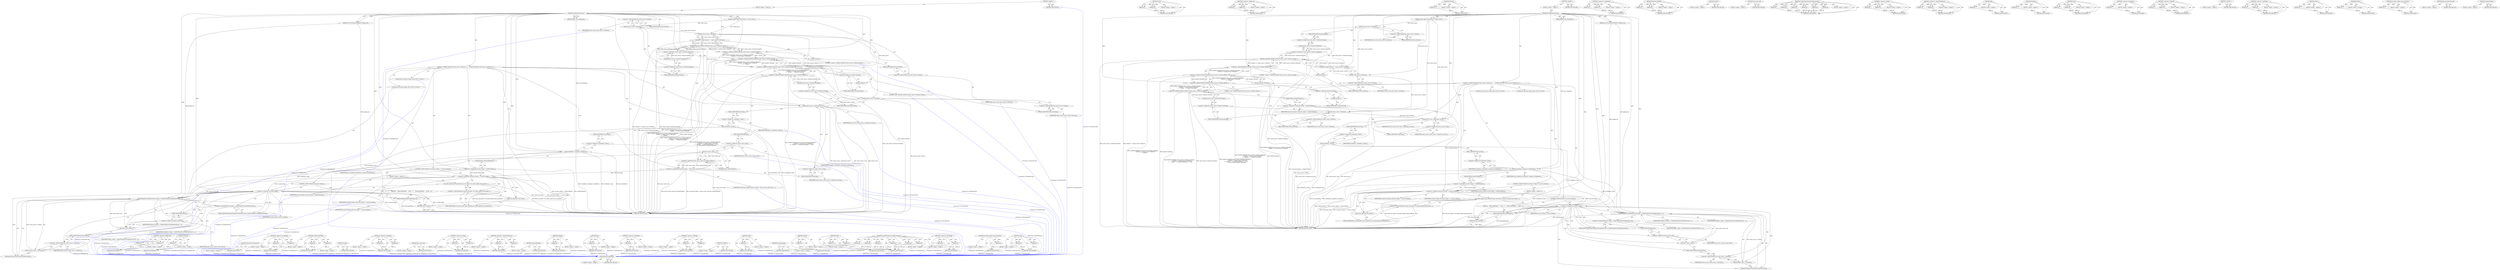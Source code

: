 digraph "&lt;operator&gt;.logicalAnd" {
vulnerable_202 [label=<(METHOD,RemoveAllTilings)>];
vulnerable_203 [label=<(BLOCK,&lt;empty&gt;,&lt;empty&gt;)>];
vulnerable_204 [label=<(METHOD_RETURN,ANY)>];
vulnerable_185 [label=<(METHOD,Swap)>];
vulnerable_186 [label=<(PARAM,p1)>];
vulnerable_187 [label=<(PARAM,p2)>];
vulnerable_188 [label=<(BLOCK,&lt;empty&gt;,&lt;empty&gt;)>];
vulnerable_189 [label=<(METHOD_RETURN,ANY)>];
vulnerable_142 [label=<(METHOD,&lt;operator&gt;.fieldAccess)>];
vulnerable_143 [label=<(PARAM,p1)>];
vulnerable_144 [label=<(PARAM,p2)>];
vulnerable_145 [label=<(BLOCK,&lt;empty&gt;,&lt;empty&gt;)>];
vulnerable_146 [label=<(METHOD_RETURN,ANY)>];
vulnerable_164 [label=<(METHOD,ToString)>];
vulnerable_165 [label=<(PARAM,p1)>];
vulnerable_166 [label=<(BLOCK,&lt;empty&gt;,&lt;empty&gt;)>];
vulnerable_167 [label=<(METHOD_RETURN,ANY)>];
vulnerable_6 [label=<(METHOD,&lt;global&gt;)<SUB>1</SUB>>];
vulnerable_7 [label=<(BLOCK,&lt;empty&gt;,&lt;empty&gt;)<SUB>1</SUB>>];
vulnerable_8 [label=<(METHOD,UpdateRasterSource)<SUB>1</SUB>>];
vulnerable_9 [label=<(PARAM,scoped_refptr&lt;RasterSource&gt; raster_source)<SUB>2</SUB>>];
vulnerable_10 [label=<(PARAM,Region* new_invalidation)<SUB>3</SUB>>];
vulnerable_11 [label=<(PARAM,const PictureLayerTilingSet* pending_set)<SUB>4</SUB>>];
vulnerable_12 [label=<(BLOCK,{
  DCHECK_IMPLIES(!raster_source-&gt;GetSize().Is...,{
  DCHECK_IMPLIES(!raster_source-&gt;GetSize().Is...)<SUB>4</SUB>>];
vulnerable_13 [label=<(&lt;operator&gt;.shiftLeft,DCHECK_IMPLIES(!raster_source-&gt;GetSize().IsEmpt...)<SUB>5</SUB>>];
vulnerable_14 [label=<(&lt;operator&gt;.shiftLeft,DCHECK_IMPLIES(!raster_source-&gt;GetSize().IsEmpt...)<SUB>5</SUB>>];
vulnerable_15 [label=<(&lt;operator&gt;.shiftLeft,DCHECK_IMPLIES(!raster_source-&gt;GetSize().IsEmpt...)<SUB>5</SUB>>];
vulnerable_16 [label=<(&lt;operator&gt;.shiftLeft,DCHECK_IMPLIES(!raster_source-&gt;GetSize().IsEmpt...)<SUB>5</SUB>>];
vulnerable_17 [label=<(DCHECK_IMPLIES,DCHECK_IMPLIES(!raster_source-&gt;GetSize().IsEmpt...)<SUB>5</SUB>>];
vulnerable_18 [label=<(&lt;operator&gt;.logicalNot,!raster_source-&gt;GetSize().IsEmpty())<SUB>5</SUB>>];
vulnerable_19 [label=<(IsEmpty,raster_source-&gt;GetSize().IsEmpty())<SUB>5</SUB>>];
vulnerable_20 [label=<(&lt;operator&gt;.fieldAccess,raster_source-&gt;GetSize().IsEmpty)<SUB>5</SUB>>];
vulnerable_21 [label=<(GetSize,raster_source-&gt;GetSize())<SUB>5</SUB>>];
vulnerable_22 [label=<(&lt;operator&gt;.indirectFieldAccess,raster_source-&gt;GetSize)<SUB>5</SUB>>];
vulnerable_23 [label=<(IDENTIFIER,raster_source,raster_source-&gt;GetSize())<SUB>5</SUB>>];
vulnerable_24 [label=<(FIELD_IDENTIFIER,GetSize,GetSize)<SUB>5</SUB>>];
vulnerable_25 [label=<(FIELD_IDENTIFIER,IsEmpty,IsEmpty)<SUB>5</SUB>>];
vulnerable_26 [label=<(&lt;operator&gt;.equals,bounds() == raster_source-&gt;GetSize())<SUB>6</SUB>>];
vulnerable_27 [label=<(bounds,bounds())<SUB>6</SUB>>];
vulnerable_28 [label=<(GetSize,raster_source-&gt;GetSize())<SUB>6</SUB>>];
vulnerable_29 [label=<(&lt;operator&gt;.indirectFieldAccess,raster_source-&gt;GetSize)<SUB>6</SUB>>];
vulnerable_30 [label=<(IDENTIFIER,raster_source,raster_source-&gt;GetSize())<SUB>6</SUB>>];
vulnerable_31 [label=<(FIELD_IDENTIFIER,GetSize,GetSize)<SUB>6</SUB>>];
vulnerable_32 [label=<(LITERAL,&quot; bounds &quot;,DCHECK_IMPLIES(!raster_source-&gt;GetSize().IsEmpt...)<SUB>7</SUB>>];
vulnerable_33 [label=<(ToString,bounds().ToString())<SUB>7</SUB>>];
vulnerable_34 [label=<(&lt;operator&gt;.fieldAccess,bounds().ToString)<SUB>7</SUB>>];
vulnerable_35 [label=<(bounds,bounds())<SUB>7</SUB>>];
vulnerable_36 [label=<(FIELD_IDENTIFIER,ToString,ToString)<SUB>7</SUB>>];
vulnerable_37 [label=<(LITERAL,&quot; pile &quot;,DCHECK_IMPLIES(!raster_source-&gt;GetSize().IsEmpt...)<SUB>7</SUB>>];
vulnerable_38 [label=<(ToString,raster_source-&gt;GetSize().ToString())<SUB>8</SUB>>];
vulnerable_39 [label=<(&lt;operator&gt;.fieldAccess,raster_source-&gt;GetSize().ToString)<SUB>8</SUB>>];
vulnerable_40 [label=<(GetSize,raster_source-&gt;GetSize())<SUB>8</SUB>>];
vulnerable_41 [label=<(&lt;operator&gt;.indirectFieldAccess,raster_source-&gt;GetSize)<SUB>8</SUB>>];
vulnerable_42 [label=<(IDENTIFIER,raster_source,raster_source-&gt;GetSize())<SUB>8</SUB>>];
vulnerable_43 [label=<(FIELD_IDENTIFIER,GetSize,GetSize)<SUB>8</SUB>>];
vulnerable_44 [label=<(FIELD_IDENTIFIER,ToString,ToString)<SUB>8</SUB>>];
vulnerable_45 [label="<(LOCAL,bool could_have_tilings: bool)<SUB>10</SUB>>"];
vulnerable_46 [label=<(&lt;operator&gt;.assignment,could_have_tilings = CanHaveTilings())<SUB>10</SUB>>];
vulnerable_47 [label=<(IDENTIFIER,could_have_tilings,could_have_tilings = CanHaveTilings())<SUB>10</SUB>>];
vulnerable_48 [label=<(CanHaveTilings,CanHaveTilings())<SUB>10</SUB>>];
vulnerable_49 [label=<(swap,raster_source_.swap(raster_source))<SUB>11</SUB>>];
vulnerable_50 [label=<(&lt;operator&gt;.fieldAccess,raster_source_.swap)<SUB>11</SUB>>];
vulnerable_51 [label=<(IDENTIFIER,raster_source_,raster_source_.swap(raster_source))<SUB>11</SUB>>];
vulnerable_52 [label=<(FIELD_IDENTIFIER,swap,swap)<SUB>11</SUB>>];
vulnerable_53 [label=<(IDENTIFIER,raster_source,raster_source_.swap(raster_source))<SUB>11</SUB>>];
vulnerable_54 [label=<(Clear,invalidation_.Clear())<SUB>13</SUB>>];
vulnerable_55 [label=<(&lt;operator&gt;.fieldAccess,invalidation_.Clear)<SUB>13</SUB>>];
vulnerable_56 [label=<(IDENTIFIER,invalidation_,invalidation_.Clear())<SUB>13</SUB>>];
vulnerable_57 [label=<(FIELD_IDENTIFIER,Clear,Clear)<SUB>13</SUB>>];
vulnerable_58 [label=<(Swap,invalidation_.Swap(new_invalidation))<SUB>14</SUB>>];
vulnerable_59 [label=<(&lt;operator&gt;.fieldAccess,invalidation_.Swap)<SUB>14</SUB>>];
vulnerable_60 [label=<(IDENTIFIER,invalidation_,invalidation_.Swap(new_invalidation))<SUB>14</SUB>>];
vulnerable_61 [label=<(FIELD_IDENTIFIER,Swap,Swap)<SUB>14</SUB>>];
vulnerable_62 [label=<(IDENTIFIER,new_invalidation,invalidation_.Swap(new_invalidation))<SUB>14</SUB>>];
vulnerable_63 [label="<(LOCAL,bool can_have_tilings: bool)<SUB>16</SUB>>"];
vulnerable_64 [label=<(&lt;operator&gt;.assignment,can_have_tilings = CanHaveTilings())<SUB>16</SUB>>];
vulnerable_65 [label=<(IDENTIFIER,can_have_tilings,can_have_tilings = CanHaveTilings())<SUB>16</SUB>>];
vulnerable_66 [label=<(CanHaveTilings,CanHaveTilings())<SUB>16</SUB>>];
vulnerable_67 [label=<(CONTROL_STRUCTURE,IF,if (could_have_tilings != can_have_tilings))<SUB>18</SUB>>];
vulnerable_68 [label=<(&lt;operator&gt;.notEquals,could_have_tilings != can_have_tilings)<SUB>18</SUB>>];
vulnerable_69 [label=<(IDENTIFIER,could_have_tilings,could_have_tilings != can_have_tilings)<SUB>18</SUB>>];
vulnerable_70 [label=<(IDENTIFIER,can_have_tilings,could_have_tilings != can_have_tilings)<SUB>18</SUB>>];
vulnerable_71 [label=<(BLOCK,&lt;empty&gt;,&lt;empty&gt;)<SUB>19</SUB>>];
vulnerable_72 [label=<(set_needs_update_draw_properties,layer_tree_impl()-&gt;set_needs_update_draw_proper...)<SUB>19</SUB>>];
vulnerable_73 [label=<(&lt;operator&gt;.indirectFieldAccess,layer_tree_impl()-&gt;set_needs_update_draw_proper...)<SUB>19</SUB>>];
vulnerable_74 [label=<(layer_tree_impl,layer_tree_impl())<SUB>19</SUB>>];
vulnerable_75 [label=<(FIELD_IDENTIFIER,set_needs_update_draw_properties,set_needs_update_draw_properties)<SUB>19</SUB>>];
vulnerable_76 [label=<(CONTROL_STRUCTURE,IF,if (!can_have_tilings))<SUB>21</SUB>>];
vulnerable_77 [label=<(&lt;operator&gt;.logicalNot,!can_have_tilings)<SUB>21</SUB>>];
vulnerable_78 [label=<(IDENTIFIER,can_have_tilings,!can_have_tilings)<SUB>21</SUB>>];
vulnerable_79 [label=<(BLOCK,{
    RemoveAllTilings();
    return;
  },{
    RemoveAllTilings();
    return;
  })<SUB>21</SUB>>];
vulnerable_80 [label=<(RemoveAllTilings,RemoveAllTilings())<SUB>22</SUB>>];
vulnerable_81 [label=<(RETURN,return;,return;)<SUB>23</SUB>>];
vulnerable_82 [label=<(UpdateTilingsToCurrentRasterSource,tilings_-&gt;UpdateTilingsToCurrentRasterSource(
 ...)<SUB>26</SUB>>];
vulnerable_83 [label=<(&lt;operator&gt;.indirectFieldAccess,tilings_-&gt;UpdateTilingsToCurrentRasterSource)<SUB>26</SUB>>];
vulnerable_84 [label=<(IDENTIFIER,tilings_,tilings_-&gt;UpdateTilingsToCurrentRasterSource(
 ...)<SUB>26</SUB>>];
vulnerable_85 [label=<(FIELD_IDENTIFIER,UpdateTilingsToCurrentRasterSource,UpdateTilingsToCurrentRasterSource)<SUB>26</SUB>>];
vulnerable_86 [label=<(get,raster_source_.get())<SUB>27</SUB>>];
vulnerable_87 [label=<(&lt;operator&gt;.fieldAccess,raster_source_.get)<SUB>27</SUB>>];
vulnerable_88 [label=<(IDENTIFIER,raster_source_,raster_source_.get())<SUB>27</SUB>>];
vulnerable_89 [label=<(FIELD_IDENTIFIER,get,get)<SUB>27</SUB>>];
vulnerable_90 [label=<(IDENTIFIER,pending_set,tilings_-&gt;UpdateTilingsToCurrentRasterSource(
 ...)<SUB>27</SUB>>];
vulnerable_91 [label=<(GetSize,raster_source_-&gt;GetSize())<SUB>27</SUB>>];
vulnerable_92 [label=<(&lt;operator&gt;.indirectFieldAccess,raster_source_-&gt;GetSize)<SUB>27</SUB>>];
vulnerable_93 [label=<(IDENTIFIER,raster_source_,raster_source_-&gt;GetSize())<SUB>27</SUB>>];
vulnerable_94 [label=<(FIELD_IDENTIFIER,GetSize,GetSize)<SUB>27</SUB>>];
vulnerable_95 [label=<(IDENTIFIER,invalidation_,tilings_-&gt;UpdateTilingsToCurrentRasterSource(
 ...)<SUB>28</SUB>>];
vulnerable_96 [label=<(MinimumContentsScale,MinimumContentsScale())<SUB>28</SUB>>];
vulnerable_97 [label=<(METHOD_RETURN,void)<SUB>1</SUB>>];
vulnerable_99 [label=<(METHOD_RETURN,ANY)<SUB>1</SUB>>];
vulnerable_168 [label=<(METHOD,&lt;operator&gt;.assignment)>];
vulnerable_169 [label=<(PARAM,p1)>];
vulnerable_170 [label=<(PARAM,p2)>];
vulnerable_171 [label=<(BLOCK,&lt;empty&gt;,&lt;empty&gt;)>];
vulnerable_172 [label=<(METHOD_RETURN,ANY)>];
vulnerable_129 [label=<(METHOD,DCHECK_IMPLIES)>];
vulnerable_130 [label=<(PARAM,p1)>];
vulnerable_131 [label=<(PARAM,p2)>];
vulnerable_132 [label=<(BLOCK,&lt;empty&gt;,&lt;empty&gt;)>];
vulnerable_133 [label=<(METHOD_RETURN,ANY)>];
vulnerable_161 [label=<(METHOD,bounds)>];
vulnerable_162 [label=<(BLOCK,&lt;empty&gt;,&lt;empty&gt;)>];
vulnerable_163 [label=<(METHOD_RETURN,ANY)>];
vulnerable_199 [label=<(METHOD,layer_tree_impl)>];
vulnerable_200 [label=<(BLOCK,&lt;empty&gt;,&lt;empty&gt;)>];
vulnerable_201 [label=<(METHOD_RETURN,ANY)>];
vulnerable_205 [label=<(METHOD,UpdateTilingsToCurrentRasterSource)>];
vulnerable_206 [label=<(PARAM,p1)>];
vulnerable_207 [label=<(PARAM,p2)>];
vulnerable_208 [label=<(PARAM,p3)>];
vulnerable_209 [label=<(PARAM,p4)>];
vulnerable_210 [label=<(PARAM,p5)>];
vulnerable_211 [label=<(PARAM,p6)>];
vulnerable_212 [label=<(BLOCK,&lt;empty&gt;,&lt;empty&gt;)>];
vulnerable_213 [label=<(METHOD_RETURN,ANY)>];
vulnerable_156 [label=<(METHOD,&lt;operator&gt;.equals)>];
vulnerable_157 [label=<(PARAM,p1)>];
vulnerable_158 [label=<(PARAM,p2)>];
vulnerable_159 [label=<(BLOCK,&lt;empty&gt;,&lt;empty&gt;)>];
vulnerable_160 [label=<(METHOD_RETURN,ANY)>];
vulnerable_151 [label=<(METHOD,&lt;operator&gt;.indirectFieldAccess)>];
vulnerable_152 [label=<(PARAM,p1)>];
vulnerable_153 [label=<(PARAM,p2)>];
vulnerable_154 [label=<(BLOCK,&lt;empty&gt;,&lt;empty&gt;)>];
vulnerable_155 [label=<(METHOD_RETURN,ANY)>];
vulnerable_214 [label=<(METHOD,get)>];
vulnerable_215 [label=<(PARAM,p1)>];
vulnerable_216 [label=<(BLOCK,&lt;empty&gt;,&lt;empty&gt;)>];
vulnerable_217 [label=<(METHOD_RETURN,ANY)>];
vulnerable_138 [label=<(METHOD,IsEmpty)>];
vulnerable_139 [label=<(PARAM,p1)>];
vulnerable_140 [label=<(BLOCK,&lt;empty&gt;,&lt;empty&gt;)>];
vulnerable_141 [label=<(METHOD_RETURN,ANY)>];
vulnerable_176 [label=<(METHOD,swap)>];
vulnerable_177 [label=<(PARAM,p1)>];
vulnerable_178 [label=<(PARAM,p2)>];
vulnerable_179 [label=<(BLOCK,&lt;empty&gt;,&lt;empty&gt;)>];
vulnerable_180 [label=<(METHOD_RETURN,ANY)>];
vulnerable_134 [label=<(METHOD,&lt;operator&gt;.logicalNot)>];
vulnerable_135 [label=<(PARAM,p1)>];
vulnerable_136 [label=<(BLOCK,&lt;empty&gt;,&lt;empty&gt;)>];
vulnerable_137 [label=<(METHOD_RETURN,ANY)>];
vulnerable_124 [label=<(METHOD,&lt;operator&gt;.shiftLeft)>];
vulnerable_125 [label=<(PARAM,p1)>];
vulnerable_126 [label=<(PARAM,p2)>];
vulnerable_127 [label=<(BLOCK,&lt;empty&gt;,&lt;empty&gt;)>];
vulnerable_128 [label=<(METHOD_RETURN,ANY)>];
vulnerable_118 [label=<(METHOD,&lt;global&gt;)<SUB>1</SUB>>];
vulnerable_119 [label=<(BLOCK,&lt;empty&gt;,&lt;empty&gt;)>];
vulnerable_120 [label=<(METHOD_RETURN,ANY)>];
vulnerable_190 [label=<(METHOD,&lt;operator&gt;.notEquals)>];
vulnerable_191 [label=<(PARAM,p1)>];
vulnerable_192 [label=<(PARAM,p2)>];
vulnerable_193 [label=<(BLOCK,&lt;empty&gt;,&lt;empty&gt;)>];
vulnerable_194 [label=<(METHOD_RETURN,ANY)>];
vulnerable_181 [label=<(METHOD,Clear)>];
vulnerable_182 [label=<(PARAM,p1)>];
vulnerable_183 [label=<(BLOCK,&lt;empty&gt;,&lt;empty&gt;)>];
vulnerable_184 [label=<(METHOD_RETURN,ANY)>];
vulnerable_147 [label=<(METHOD,GetSize)>];
vulnerable_148 [label=<(PARAM,p1)>];
vulnerable_149 [label=<(BLOCK,&lt;empty&gt;,&lt;empty&gt;)>];
vulnerable_150 [label=<(METHOD_RETURN,ANY)>];
vulnerable_195 [label=<(METHOD,set_needs_update_draw_properties)>];
vulnerable_196 [label=<(PARAM,p1)>];
vulnerable_197 [label=<(BLOCK,&lt;empty&gt;,&lt;empty&gt;)>];
vulnerable_198 [label=<(METHOD_RETURN,ANY)>];
vulnerable_218 [label=<(METHOD,MinimumContentsScale)>];
vulnerable_219 [label=<(BLOCK,&lt;empty&gt;,&lt;empty&gt;)>];
vulnerable_220 [label=<(METHOD_RETURN,ANY)>];
vulnerable_173 [label=<(METHOD,CanHaveTilings)>];
vulnerable_174 [label=<(BLOCK,&lt;empty&gt;,&lt;empty&gt;)>];
vulnerable_175 [label=<(METHOD_RETURN,ANY)>];
fixed_209 [label=<(METHOD,set_needs_update_draw_properties)>];
fixed_210 [label=<(PARAM,p1)>];
fixed_211 [label=<(BLOCK,&lt;empty&gt;,&lt;empty&gt;)>];
fixed_212 [label=<(METHOD_RETURN,ANY)>];
fixed_190 [label=<(METHOD,swap)>];
fixed_191 [label=<(PARAM,p1)>];
fixed_192 [label=<(PARAM,p2)>];
fixed_193 [label=<(BLOCK,&lt;empty&gt;,&lt;empty&gt;)>];
fixed_194 [label=<(METHOD_RETURN,ANY)>];
fixed_147 [label=<(METHOD,&lt;operator&gt;.fieldAccess)>];
fixed_148 [label=<(PARAM,p1)>];
fixed_149 [label=<(PARAM,p2)>];
fixed_150 [label=<(BLOCK,&lt;empty&gt;,&lt;empty&gt;)>];
fixed_151 [label=<(METHOD_RETURN,ANY)>];
fixed_169 [label=<(METHOD,ToString)>];
fixed_170 [label=<(PARAM,p1)>];
fixed_171 [label=<(BLOCK,&lt;empty&gt;,&lt;empty&gt;)>];
fixed_172 [label=<(METHOD_RETURN,ANY)>];
fixed_6 [label=<(METHOD,&lt;global&gt;)<SUB>1</SUB>>];
fixed_7 [label=<(BLOCK,&lt;empty&gt;,&lt;empty&gt;)<SUB>1</SUB>>];
fixed_8 [label=<(METHOD,UpdateRasterSource)<SUB>1</SUB>>];
fixed_9 [label=<(PARAM,scoped_refptr&lt;RasterSource&gt; raster_source)<SUB>2</SUB>>];
fixed_10 [label=<(PARAM,Region* new_invalidation)<SUB>3</SUB>>];
fixed_11 [label=<(PARAM,const PictureLayerTilingSet* pending_set)<SUB>4</SUB>>];
fixed_12 [label=<(BLOCK,{
  DCHECK_IMPLIES(!raster_source-&gt;GetSize().Is...,{
  DCHECK_IMPLIES(!raster_source-&gt;GetSize().Is...)<SUB>4</SUB>>];
fixed_13 [label=<(&lt;operator&gt;.shiftLeft,DCHECK_IMPLIES(!raster_source-&gt;GetSize().IsEmpt...)<SUB>5</SUB>>];
fixed_14 [label=<(&lt;operator&gt;.shiftLeft,DCHECK_IMPLIES(!raster_source-&gt;GetSize().IsEmpt...)<SUB>5</SUB>>];
fixed_15 [label=<(&lt;operator&gt;.shiftLeft,DCHECK_IMPLIES(!raster_source-&gt;GetSize().IsEmpt...)<SUB>5</SUB>>];
fixed_16 [label=<(&lt;operator&gt;.shiftLeft,DCHECK_IMPLIES(!raster_source-&gt;GetSize().IsEmpt...)<SUB>5</SUB>>];
fixed_17 [label=<(DCHECK_IMPLIES,DCHECK_IMPLIES(!raster_source-&gt;GetSize().IsEmpt...)<SUB>5</SUB>>];
fixed_18 [label=<(&lt;operator&gt;.logicalNot,!raster_source-&gt;GetSize().IsEmpty())<SUB>5</SUB>>];
fixed_19 [label=<(IsEmpty,raster_source-&gt;GetSize().IsEmpty())<SUB>5</SUB>>];
fixed_20 [label=<(&lt;operator&gt;.fieldAccess,raster_source-&gt;GetSize().IsEmpty)<SUB>5</SUB>>];
fixed_21 [label=<(GetSize,raster_source-&gt;GetSize())<SUB>5</SUB>>];
fixed_22 [label=<(&lt;operator&gt;.indirectFieldAccess,raster_source-&gt;GetSize)<SUB>5</SUB>>];
fixed_23 [label=<(IDENTIFIER,raster_source,raster_source-&gt;GetSize())<SUB>5</SUB>>];
fixed_24 [label=<(FIELD_IDENTIFIER,GetSize,GetSize)<SUB>5</SUB>>];
fixed_25 [label=<(FIELD_IDENTIFIER,IsEmpty,IsEmpty)<SUB>5</SUB>>];
fixed_26 [label=<(&lt;operator&gt;.equals,bounds() == raster_source-&gt;GetSize())<SUB>6</SUB>>];
fixed_27 [label=<(bounds,bounds())<SUB>6</SUB>>];
fixed_28 [label=<(GetSize,raster_source-&gt;GetSize())<SUB>6</SUB>>];
fixed_29 [label=<(&lt;operator&gt;.indirectFieldAccess,raster_source-&gt;GetSize)<SUB>6</SUB>>];
fixed_30 [label=<(IDENTIFIER,raster_source,raster_source-&gt;GetSize())<SUB>6</SUB>>];
fixed_31 [label=<(FIELD_IDENTIFIER,GetSize,GetSize)<SUB>6</SUB>>];
fixed_32 [label=<(LITERAL,&quot; bounds &quot;,DCHECK_IMPLIES(!raster_source-&gt;GetSize().IsEmpt...)<SUB>7</SUB>>];
fixed_33 [label=<(ToString,bounds().ToString())<SUB>7</SUB>>];
fixed_34 [label=<(&lt;operator&gt;.fieldAccess,bounds().ToString)<SUB>7</SUB>>];
fixed_35 [label=<(bounds,bounds())<SUB>7</SUB>>];
fixed_36 [label=<(FIELD_IDENTIFIER,ToString,ToString)<SUB>7</SUB>>];
fixed_37 [label=<(LITERAL,&quot; pile &quot;,DCHECK_IMPLIES(!raster_source-&gt;GetSize().IsEmpt...)<SUB>7</SUB>>];
fixed_38 [label=<(ToString,raster_source-&gt;GetSize().ToString())<SUB>8</SUB>>];
fixed_39 [label=<(&lt;operator&gt;.fieldAccess,raster_source-&gt;GetSize().ToString)<SUB>8</SUB>>];
fixed_40 [label=<(GetSize,raster_source-&gt;GetSize())<SUB>8</SUB>>];
fixed_41 [label=<(&lt;operator&gt;.indirectFieldAccess,raster_source-&gt;GetSize)<SUB>8</SUB>>];
fixed_42 [label=<(IDENTIFIER,raster_source,raster_source-&gt;GetSize())<SUB>8</SUB>>];
fixed_43 [label=<(FIELD_IDENTIFIER,GetSize,GetSize)<SUB>8</SUB>>];
fixed_44 [label=<(FIELD_IDENTIFIER,ToString,ToString)<SUB>8</SUB>>];
fixed_45 [label="<(LOCAL,bool could_have_tilings: bool)<SUB>12</SUB>>"];
fixed_46 [label=<(&lt;operator&gt;.assignment,could_have_tilings = raster_source_.get() &amp;&amp; Ca...)<SUB>12</SUB>>];
fixed_47 [label=<(IDENTIFIER,could_have_tilings,could_have_tilings = raster_source_.get() &amp;&amp; Ca...)<SUB>12</SUB>>];
fixed_48 [label=<(&lt;operator&gt;.logicalAnd,raster_source_.get() &amp;&amp; CanHaveTilings())<SUB>12</SUB>>];
fixed_49 [label=<(get,raster_source_.get())<SUB>12</SUB>>];
fixed_50 [label=<(&lt;operator&gt;.fieldAccess,raster_source_.get)<SUB>12</SUB>>];
fixed_51 [label=<(IDENTIFIER,raster_source_,raster_source_.get())<SUB>12</SUB>>];
fixed_52 [label=<(FIELD_IDENTIFIER,get,get)<SUB>12</SUB>>];
fixed_53 [label=<(CanHaveTilings,CanHaveTilings())<SUB>12</SUB>>];
fixed_54 [label=<(swap,raster_source_.swap(raster_source))<SUB>13</SUB>>];
fixed_55 [label=<(&lt;operator&gt;.fieldAccess,raster_source_.swap)<SUB>13</SUB>>];
fixed_56 [label=<(IDENTIFIER,raster_source_,raster_source_.swap(raster_source))<SUB>13</SUB>>];
fixed_57 [label=<(FIELD_IDENTIFIER,swap,swap)<SUB>13</SUB>>];
fixed_58 [label=<(IDENTIFIER,raster_source,raster_source_.swap(raster_source))<SUB>13</SUB>>];
fixed_59 [label=<(Clear,invalidation_.Clear())<SUB>15</SUB>>];
fixed_60 [label=<(&lt;operator&gt;.fieldAccess,invalidation_.Clear)<SUB>15</SUB>>];
fixed_61 [label=<(IDENTIFIER,invalidation_,invalidation_.Clear())<SUB>15</SUB>>];
fixed_62 [label=<(FIELD_IDENTIFIER,Clear,Clear)<SUB>15</SUB>>];
fixed_63 [label=<(Swap,invalidation_.Swap(new_invalidation))<SUB>16</SUB>>];
fixed_64 [label=<(&lt;operator&gt;.fieldAccess,invalidation_.Swap)<SUB>16</SUB>>];
fixed_65 [label=<(IDENTIFIER,invalidation_,invalidation_.Swap(new_invalidation))<SUB>16</SUB>>];
fixed_66 [label=<(FIELD_IDENTIFIER,Swap,Swap)<SUB>16</SUB>>];
fixed_67 [label=<(IDENTIFIER,new_invalidation,invalidation_.Swap(new_invalidation))<SUB>16</SUB>>];
fixed_68 [label="<(LOCAL,bool can_have_tilings: bool)<SUB>18</SUB>>"];
fixed_69 [label=<(&lt;operator&gt;.assignment,can_have_tilings = CanHaveTilings())<SUB>18</SUB>>];
fixed_70 [label=<(IDENTIFIER,can_have_tilings,can_have_tilings = CanHaveTilings())<SUB>18</SUB>>];
fixed_71 [label=<(CanHaveTilings,CanHaveTilings())<SUB>18</SUB>>];
fixed_72 [label=<(CONTROL_STRUCTURE,IF,if (could_have_tilings != can_have_tilings))<SUB>20</SUB>>];
fixed_73 [label=<(&lt;operator&gt;.notEquals,could_have_tilings != can_have_tilings)<SUB>20</SUB>>];
fixed_74 [label=<(IDENTIFIER,could_have_tilings,could_have_tilings != can_have_tilings)<SUB>20</SUB>>];
fixed_75 [label=<(IDENTIFIER,can_have_tilings,could_have_tilings != can_have_tilings)<SUB>20</SUB>>];
fixed_76 [label=<(BLOCK,&lt;empty&gt;,&lt;empty&gt;)<SUB>21</SUB>>];
fixed_77 [label=<(set_needs_update_draw_properties,layer_tree_impl()-&gt;set_needs_update_draw_proper...)<SUB>21</SUB>>];
fixed_78 [label=<(&lt;operator&gt;.indirectFieldAccess,layer_tree_impl()-&gt;set_needs_update_draw_proper...)<SUB>21</SUB>>];
fixed_79 [label=<(layer_tree_impl,layer_tree_impl())<SUB>21</SUB>>];
fixed_80 [label=<(FIELD_IDENTIFIER,set_needs_update_draw_properties,set_needs_update_draw_properties)<SUB>21</SUB>>];
fixed_81 [label=<(CONTROL_STRUCTURE,IF,if (!can_have_tilings))<SUB>23</SUB>>];
fixed_82 [label=<(&lt;operator&gt;.logicalNot,!can_have_tilings)<SUB>23</SUB>>];
fixed_83 [label=<(IDENTIFIER,can_have_tilings,!can_have_tilings)<SUB>23</SUB>>];
fixed_84 [label=<(BLOCK,{
    RemoveAllTilings();
    return;
  },{
    RemoveAllTilings();
    return;
  })<SUB>23</SUB>>];
fixed_85 [label=<(RemoveAllTilings,RemoveAllTilings())<SUB>24</SUB>>];
fixed_86 [label=<(RETURN,return;,return;)<SUB>25</SUB>>];
fixed_87 [label=<(UpdateTilingsToCurrentRasterSource,tilings_-&gt;UpdateTilingsToCurrentRasterSource(
 ...)<SUB>28</SUB>>];
fixed_88 [label=<(&lt;operator&gt;.indirectFieldAccess,tilings_-&gt;UpdateTilingsToCurrentRasterSource)<SUB>28</SUB>>];
fixed_89 [label=<(IDENTIFIER,tilings_,tilings_-&gt;UpdateTilingsToCurrentRasterSource(
 ...)<SUB>28</SUB>>];
fixed_90 [label=<(FIELD_IDENTIFIER,UpdateTilingsToCurrentRasterSource,UpdateTilingsToCurrentRasterSource)<SUB>28</SUB>>];
fixed_91 [label=<(get,raster_source_.get())<SUB>29</SUB>>];
fixed_92 [label=<(&lt;operator&gt;.fieldAccess,raster_source_.get)<SUB>29</SUB>>];
fixed_93 [label=<(IDENTIFIER,raster_source_,raster_source_.get())<SUB>29</SUB>>];
fixed_94 [label=<(FIELD_IDENTIFIER,get,get)<SUB>29</SUB>>];
fixed_95 [label=<(IDENTIFIER,pending_set,tilings_-&gt;UpdateTilingsToCurrentRasterSource(
 ...)<SUB>29</SUB>>];
fixed_96 [label=<(GetSize,raster_source_-&gt;GetSize())<SUB>29</SUB>>];
fixed_97 [label=<(&lt;operator&gt;.indirectFieldAccess,raster_source_-&gt;GetSize)<SUB>29</SUB>>];
fixed_98 [label=<(IDENTIFIER,raster_source_,raster_source_-&gt;GetSize())<SUB>29</SUB>>];
fixed_99 [label=<(FIELD_IDENTIFIER,GetSize,GetSize)<SUB>29</SUB>>];
fixed_100 [label=<(IDENTIFIER,invalidation_,tilings_-&gt;UpdateTilingsToCurrentRasterSource(
 ...)<SUB>30</SUB>>];
fixed_101 [label=<(MinimumContentsScale,MinimumContentsScale())<SUB>30</SUB>>];
fixed_102 [label=<(METHOD_RETURN,void)<SUB>1</SUB>>];
fixed_104 [label=<(METHOD_RETURN,ANY)<SUB>1</SUB>>];
fixed_228 [label=<(METHOD,MinimumContentsScale)>];
fixed_229 [label=<(BLOCK,&lt;empty&gt;,&lt;empty&gt;)>];
fixed_230 [label=<(METHOD_RETURN,ANY)>];
fixed_173 [label=<(METHOD,&lt;operator&gt;.assignment)>];
fixed_174 [label=<(PARAM,p1)>];
fixed_175 [label=<(PARAM,p2)>];
fixed_176 [label=<(BLOCK,&lt;empty&gt;,&lt;empty&gt;)>];
fixed_177 [label=<(METHOD_RETURN,ANY)>];
fixed_134 [label=<(METHOD,DCHECK_IMPLIES)>];
fixed_135 [label=<(PARAM,p1)>];
fixed_136 [label=<(PARAM,p2)>];
fixed_137 [label=<(BLOCK,&lt;empty&gt;,&lt;empty&gt;)>];
fixed_138 [label=<(METHOD_RETURN,ANY)>];
fixed_166 [label=<(METHOD,bounds)>];
fixed_167 [label=<(BLOCK,&lt;empty&gt;,&lt;empty&gt;)>];
fixed_168 [label=<(METHOD_RETURN,ANY)>];
fixed_204 [label=<(METHOD,&lt;operator&gt;.notEquals)>];
fixed_205 [label=<(PARAM,p1)>];
fixed_206 [label=<(PARAM,p2)>];
fixed_207 [label=<(BLOCK,&lt;empty&gt;,&lt;empty&gt;)>];
fixed_208 [label=<(METHOD_RETURN,ANY)>];
fixed_213 [label=<(METHOD,layer_tree_impl)>];
fixed_214 [label=<(BLOCK,&lt;empty&gt;,&lt;empty&gt;)>];
fixed_215 [label=<(METHOD_RETURN,ANY)>];
fixed_161 [label=<(METHOD,&lt;operator&gt;.equals)>];
fixed_162 [label=<(PARAM,p1)>];
fixed_163 [label=<(PARAM,p2)>];
fixed_164 [label=<(BLOCK,&lt;empty&gt;,&lt;empty&gt;)>];
fixed_165 [label=<(METHOD_RETURN,ANY)>];
fixed_156 [label=<(METHOD,&lt;operator&gt;.indirectFieldAccess)>];
fixed_157 [label=<(PARAM,p1)>];
fixed_158 [label=<(PARAM,p2)>];
fixed_159 [label=<(BLOCK,&lt;empty&gt;,&lt;empty&gt;)>];
fixed_160 [label=<(METHOD_RETURN,ANY)>];
fixed_216 [label=<(METHOD,RemoveAllTilings)>];
fixed_217 [label=<(BLOCK,&lt;empty&gt;,&lt;empty&gt;)>];
fixed_218 [label=<(METHOD_RETURN,ANY)>];
fixed_143 [label=<(METHOD,IsEmpty)>];
fixed_144 [label=<(PARAM,p1)>];
fixed_145 [label=<(BLOCK,&lt;empty&gt;,&lt;empty&gt;)>];
fixed_146 [label=<(METHOD_RETURN,ANY)>];
fixed_183 [label=<(METHOD,get)>];
fixed_184 [label=<(PARAM,p1)>];
fixed_185 [label=<(BLOCK,&lt;empty&gt;,&lt;empty&gt;)>];
fixed_186 [label=<(METHOD_RETURN,ANY)>];
fixed_139 [label=<(METHOD,&lt;operator&gt;.logicalNot)>];
fixed_140 [label=<(PARAM,p1)>];
fixed_141 [label=<(BLOCK,&lt;empty&gt;,&lt;empty&gt;)>];
fixed_142 [label=<(METHOD_RETURN,ANY)>];
fixed_129 [label=<(METHOD,&lt;operator&gt;.shiftLeft)>];
fixed_130 [label=<(PARAM,p1)>];
fixed_131 [label=<(PARAM,p2)>];
fixed_132 [label=<(BLOCK,&lt;empty&gt;,&lt;empty&gt;)>];
fixed_133 [label=<(METHOD_RETURN,ANY)>];
fixed_123 [label=<(METHOD,&lt;global&gt;)<SUB>1</SUB>>];
fixed_124 [label=<(BLOCK,&lt;empty&gt;,&lt;empty&gt;)>];
fixed_125 [label=<(METHOD_RETURN,ANY)>];
fixed_195 [label=<(METHOD,Clear)>];
fixed_196 [label=<(PARAM,p1)>];
fixed_197 [label=<(BLOCK,&lt;empty&gt;,&lt;empty&gt;)>];
fixed_198 [label=<(METHOD_RETURN,ANY)>];
fixed_187 [label=<(METHOD,CanHaveTilings)>];
fixed_188 [label=<(BLOCK,&lt;empty&gt;,&lt;empty&gt;)>];
fixed_189 [label=<(METHOD_RETURN,ANY)>];
fixed_152 [label=<(METHOD,GetSize)>];
fixed_153 [label=<(PARAM,p1)>];
fixed_154 [label=<(BLOCK,&lt;empty&gt;,&lt;empty&gt;)>];
fixed_155 [label=<(METHOD_RETURN,ANY)>];
fixed_199 [label=<(METHOD,Swap)>];
fixed_200 [label=<(PARAM,p1)>];
fixed_201 [label=<(PARAM,p2)>];
fixed_202 [label=<(BLOCK,&lt;empty&gt;,&lt;empty&gt;)>];
fixed_203 [label=<(METHOD_RETURN,ANY)>];
fixed_219 [label=<(METHOD,UpdateTilingsToCurrentRasterSource)>];
fixed_220 [label=<(PARAM,p1)>];
fixed_221 [label=<(PARAM,p2)>];
fixed_222 [label=<(PARAM,p3)>];
fixed_223 [label=<(PARAM,p4)>];
fixed_224 [label=<(PARAM,p5)>];
fixed_225 [label=<(PARAM,p6)>];
fixed_226 [label=<(BLOCK,&lt;empty&gt;,&lt;empty&gt;)>];
fixed_227 [label=<(METHOD_RETURN,ANY)>];
fixed_178 [label=<(METHOD,&lt;operator&gt;.logicalAnd)>];
fixed_179 [label=<(PARAM,p1)>];
fixed_180 [label=<(PARAM,p2)>];
fixed_181 [label=<(BLOCK,&lt;empty&gt;,&lt;empty&gt;)>];
fixed_182 [label=<(METHOD_RETURN,ANY)>];
vulnerable_202 -> vulnerable_203  [key=0, label="AST: "];
vulnerable_202 -> vulnerable_204  [key=0, label="AST: "];
vulnerable_202 -> vulnerable_204  [key=1, label="CFG: "];
vulnerable_185 -> vulnerable_186  [key=0, label="AST: "];
vulnerable_185 -> vulnerable_186  [key=1, label="DDG: "];
vulnerable_185 -> vulnerable_188  [key=0, label="AST: "];
vulnerable_185 -> vulnerable_187  [key=0, label="AST: "];
vulnerable_185 -> vulnerable_187  [key=1, label="DDG: "];
vulnerable_185 -> vulnerable_189  [key=0, label="AST: "];
vulnerable_185 -> vulnerable_189  [key=1, label="CFG: "];
vulnerable_186 -> vulnerable_189  [key=0, label="DDG: p1"];
vulnerable_187 -> vulnerable_189  [key=0, label="DDG: p2"];
vulnerable_142 -> vulnerable_143  [key=0, label="AST: "];
vulnerable_142 -> vulnerable_143  [key=1, label="DDG: "];
vulnerable_142 -> vulnerable_145  [key=0, label="AST: "];
vulnerable_142 -> vulnerable_144  [key=0, label="AST: "];
vulnerable_142 -> vulnerable_144  [key=1, label="DDG: "];
vulnerable_142 -> vulnerable_146  [key=0, label="AST: "];
vulnerable_142 -> vulnerable_146  [key=1, label="CFG: "];
vulnerable_143 -> vulnerable_146  [key=0, label="DDG: p1"];
vulnerable_144 -> vulnerable_146  [key=0, label="DDG: p2"];
vulnerable_164 -> vulnerable_165  [key=0, label="AST: "];
vulnerable_164 -> vulnerable_165  [key=1, label="DDG: "];
vulnerable_164 -> vulnerable_166  [key=0, label="AST: "];
vulnerable_164 -> vulnerable_167  [key=0, label="AST: "];
vulnerable_164 -> vulnerable_167  [key=1, label="CFG: "];
vulnerable_165 -> vulnerable_167  [key=0, label="DDG: p1"];
vulnerable_6 -> vulnerable_7  [key=0, label="AST: "];
vulnerable_6 -> vulnerable_99  [key=0, label="AST: "];
vulnerable_6 -> vulnerable_99  [key=1, label="CFG: "];
vulnerable_7 -> vulnerable_8  [key=0, label="AST: "];
vulnerable_8 -> vulnerable_9  [key=0, label="AST: "];
vulnerable_8 -> vulnerable_9  [key=1, label="DDG: "];
vulnerable_8 -> vulnerable_10  [key=0, label="AST: "];
vulnerable_8 -> vulnerable_10  [key=1, label="DDG: "];
vulnerable_8 -> vulnerable_11  [key=0, label="AST: "];
vulnerable_8 -> vulnerable_11  [key=1, label="DDG: "];
vulnerable_8 -> vulnerable_12  [key=0, label="AST: "];
vulnerable_8 -> vulnerable_97  [key=0, label="AST: "];
vulnerable_8 -> vulnerable_24  [key=0, label="CFG: "];
vulnerable_8 -> vulnerable_46  [key=0, label="DDG: "];
vulnerable_8 -> vulnerable_64  [key=0, label="DDG: "];
vulnerable_8 -> vulnerable_49  [key=0, label="DDG: "];
vulnerable_8 -> vulnerable_58  [key=0, label="DDG: "];
vulnerable_8 -> vulnerable_82  [key=0, label="DDG: "];
vulnerable_8 -> vulnerable_14  [key=0, label="DDG: "];
vulnerable_8 -> vulnerable_68  [key=0, label="DDG: "];
vulnerable_8 -> vulnerable_77  [key=0, label="DDG: "];
vulnerable_8 -> vulnerable_80  [key=0, label="DDG: "];
vulnerable_8 -> vulnerable_81  [key=0, label="DDG: "];
vulnerable_8 -> vulnerable_16  [key=0, label="DDG: "];
vulnerable_8 -> vulnerable_26  [key=0, label="DDG: "];
vulnerable_9 -> vulnerable_49  [key=0, label="DDG: raster_source"];
vulnerable_9 -> vulnerable_40  [key=0, label="DDG: raster_source"];
vulnerable_9 -> vulnerable_28  [key=0, label="DDG: raster_source"];
vulnerable_9 -> vulnerable_21  [key=0, label="DDG: raster_source"];
vulnerable_10 -> vulnerable_58  [key=0, label="DDG: new_invalidation"];
vulnerable_11 -> vulnerable_97  [key=0, label="DDG: pending_set"];
vulnerable_11 -> vulnerable_82  [key=0, label="DDG: pending_set"];
vulnerable_12 -> vulnerable_13  [key=0, label="AST: "];
vulnerable_12 -> vulnerable_45  [key=0, label="AST: "];
vulnerable_12 -> vulnerable_46  [key=0, label="AST: "];
vulnerable_12 -> vulnerable_49  [key=0, label="AST: "];
vulnerable_12 -> vulnerable_54  [key=0, label="AST: "];
vulnerable_12 -> vulnerable_58  [key=0, label="AST: "];
vulnerable_12 -> vulnerable_63  [key=0, label="AST: "];
vulnerable_12 -> vulnerable_64  [key=0, label="AST: "];
vulnerable_12 -> vulnerable_67  [key=0, label="AST: "];
vulnerable_12 -> vulnerable_76  [key=0, label="AST: "];
vulnerable_12 -> vulnerable_82  [key=0, label="AST: "];
vulnerable_13 -> vulnerable_14  [key=0, label="AST: "];
vulnerable_13 -> vulnerable_38  [key=0, label="AST: "];
vulnerable_13 -> vulnerable_48  [key=0, label="CFG: "];
vulnerable_13 -> vulnerable_97  [key=0, label="DDG: DCHECK_IMPLIES(!raster_source-&gt;GetSize().IsEmpty(),
                 bounds() == raster_source-&gt;GetSize())
       &lt;&lt; &quot; bounds &quot; &lt;&lt; bounds().ToString() &lt;&lt; &quot; pile &quot;"];
vulnerable_13 -> vulnerable_97  [key=1, label="DDG: raster_source-&gt;GetSize().ToString()"];
vulnerable_13 -> vulnerable_97  [key=2, label="DDG: DCHECK_IMPLIES(!raster_source-&gt;GetSize().IsEmpty(),
                 bounds() == raster_source-&gt;GetSize())
       &lt;&lt; &quot; bounds &quot; &lt;&lt; bounds().ToString() &lt;&lt; &quot; pile &quot;
       &lt;&lt; raster_source-&gt;GetSize().ToString()"];
vulnerable_14 -> vulnerable_15  [key=0, label="AST: "];
vulnerable_14 -> vulnerable_37  [key=0, label="AST: "];
vulnerable_14 -> vulnerable_43  [key=0, label="CFG: "];
vulnerable_14 -> vulnerable_97  [key=0, label="DDG: DCHECK_IMPLIES(!raster_source-&gt;GetSize().IsEmpty(),
                 bounds() == raster_source-&gt;GetSize())
       &lt;&lt; &quot; bounds &quot; &lt;&lt; bounds().ToString()"];
vulnerable_14 -> vulnerable_13  [key=0, label="DDG: DCHECK_IMPLIES(!raster_source-&gt;GetSize().IsEmpty(),
                 bounds() == raster_source-&gt;GetSize())
       &lt;&lt; &quot; bounds &quot; &lt;&lt; bounds().ToString()"];
vulnerable_14 -> vulnerable_13  [key=1, label="DDG: &quot; pile &quot;"];
vulnerable_15 -> vulnerable_16  [key=0, label="AST: "];
vulnerable_15 -> vulnerable_33  [key=0, label="AST: "];
vulnerable_15 -> vulnerable_14  [key=0, label="CFG: "];
vulnerable_15 -> vulnerable_14  [key=1, label="DDG: DCHECK_IMPLIES(!raster_source-&gt;GetSize().IsEmpty(),
                 bounds() == raster_source-&gt;GetSize())
       &lt;&lt; &quot; bounds &quot;"];
vulnerable_15 -> vulnerable_14  [key=2, label="DDG: bounds().ToString()"];
vulnerable_15 -> vulnerable_97  [key=0, label="DDG: DCHECK_IMPLIES(!raster_source-&gt;GetSize().IsEmpty(),
                 bounds() == raster_source-&gt;GetSize())
       &lt;&lt; &quot; bounds &quot;"];
vulnerable_15 -> vulnerable_97  [key=1, label="DDG: bounds().ToString()"];
vulnerable_16 -> vulnerable_17  [key=0, label="AST: "];
vulnerable_16 -> vulnerable_32  [key=0, label="AST: "];
vulnerable_16 -> vulnerable_35  [key=0, label="CFG: "];
vulnerable_16 -> vulnerable_97  [key=0, label="DDG: DCHECK_IMPLIES(!raster_source-&gt;GetSize().IsEmpty(),
                 bounds() == raster_source-&gt;GetSize())"];
vulnerable_16 -> vulnerable_15  [key=0, label="DDG: DCHECK_IMPLIES(!raster_source-&gt;GetSize().IsEmpty(),
                 bounds() == raster_source-&gt;GetSize())"];
vulnerable_16 -> vulnerable_15  [key=1, label="DDG: &quot; bounds &quot;"];
vulnerable_17 -> vulnerable_18  [key=0, label="AST: "];
vulnerable_17 -> vulnerable_26  [key=0, label="AST: "];
vulnerable_17 -> vulnerable_16  [key=0, label="CFG: "];
vulnerable_17 -> vulnerable_16  [key=1, label="DDG: !raster_source-&gt;GetSize().IsEmpty()"];
vulnerable_17 -> vulnerable_16  [key=2, label="DDG: bounds() == raster_source-&gt;GetSize()"];
vulnerable_17 -> vulnerable_97  [key=0, label="DDG: !raster_source-&gt;GetSize().IsEmpty()"];
vulnerable_17 -> vulnerable_97  [key=1, label="DDG: bounds() == raster_source-&gt;GetSize()"];
vulnerable_18 -> vulnerable_19  [key=0, label="AST: "];
vulnerable_18 -> vulnerable_27  [key=0, label="CFG: "];
vulnerable_18 -> vulnerable_97  [key=0, label="DDG: raster_source-&gt;GetSize().IsEmpty()"];
vulnerable_18 -> vulnerable_17  [key=0, label="DDG: raster_source-&gt;GetSize().IsEmpty()"];
vulnerable_19 -> vulnerable_20  [key=0, label="AST: "];
vulnerable_19 -> vulnerable_18  [key=0, label="CFG: "];
vulnerable_19 -> vulnerable_18  [key=1, label="DDG: raster_source-&gt;GetSize().IsEmpty"];
vulnerable_19 -> vulnerable_26  [key=0, label="DDG: raster_source-&gt;GetSize().IsEmpty"];
vulnerable_20 -> vulnerable_21  [key=0, label="AST: "];
vulnerable_20 -> vulnerable_25  [key=0, label="AST: "];
vulnerable_20 -> vulnerable_19  [key=0, label="CFG: "];
vulnerable_21 -> vulnerable_22  [key=0, label="AST: "];
vulnerable_21 -> vulnerable_25  [key=0, label="CFG: "];
vulnerable_21 -> vulnerable_28  [key=0, label="DDG: raster_source-&gt;GetSize"];
vulnerable_22 -> vulnerable_23  [key=0, label="AST: "];
vulnerable_22 -> vulnerable_24  [key=0, label="AST: "];
vulnerable_22 -> vulnerable_21  [key=0, label="CFG: "];
vulnerable_24 -> vulnerable_22  [key=0, label="CFG: "];
vulnerable_25 -> vulnerable_20  [key=0, label="CFG: "];
vulnerable_26 -> vulnerable_27  [key=0, label="AST: "];
vulnerable_26 -> vulnerable_28  [key=0, label="AST: "];
vulnerable_26 -> vulnerable_17  [key=0, label="CFG: "];
vulnerable_26 -> vulnerable_17  [key=1, label="DDG: bounds()"];
vulnerable_26 -> vulnerable_17  [key=2, label="DDG: raster_source-&gt;GetSize()"];
vulnerable_27 -> vulnerable_31  [key=0, label="CFG: "];
vulnerable_28 -> vulnerable_29  [key=0, label="AST: "];
vulnerable_28 -> vulnerable_26  [key=0, label="CFG: "];
vulnerable_28 -> vulnerable_26  [key=1, label="DDG: raster_source-&gt;GetSize"];
vulnerable_28 -> vulnerable_40  [key=0, label="DDG: raster_source-&gt;GetSize"];
vulnerable_29 -> vulnerable_30  [key=0, label="AST: "];
vulnerable_29 -> vulnerable_31  [key=0, label="AST: "];
vulnerable_29 -> vulnerable_28  [key=0, label="CFG: "];
vulnerable_31 -> vulnerable_29  [key=0, label="CFG: "];
vulnerable_33 -> vulnerable_34  [key=0, label="AST: "];
vulnerable_33 -> vulnerable_15  [key=0, label="CFG: "];
vulnerable_33 -> vulnerable_15  [key=1, label="DDG: bounds().ToString"];
vulnerable_33 -> vulnerable_97  [key=0, label="DDG: bounds().ToString"];
vulnerable_34 -> vulnerable_35  [key=0, label="AST: "];
vulnerable_34 -> vulnerable_36  [key=0, label="AST: "];
vulnerable_34 -> vulnerable_33  [key=0, label="CFG: "];
vulnerable_35 -> vulnerable_36  [key=0, label="CFG: "];
vulnerable_36 -> vulnerable_34  [key=0, label="CFG: "];
vulnerable_38 -> vulnerable_39  [key=0, label="AST: "];
vulnerable_38 -> vulnerable_13  [key=0, label="CFG: "];
vulnerable_38 -> vulnerable_13  [key=1, label="DDG: raster_source-&gt;GetSize().ToString"];
vulnerable_39 -> vulnerable_40  [key=0, label="AST: "];
vulnerable_39 -> vulnerable_44  [key=0, label="AST: "];
vulnerable_39 -> vulnerable_38  [key=0, label="CFG: "];
vulnerable_40 -> vulnerable_41  [key=0, label="AST: "];
vulnerable_40 -> vulnerable_44  [key=0, label="CFG: "];
vulnerable_40 -> vulnerable_97  [key=0, label="DDG: raster_source-&gt;GetSize"];
vulnerable_40 -> vulnerable_49  [key=0, label="DDG: raster_source-&gt;GetSize"];
vulnerable_41 -> vulnerable_42  [key=0, label="AST: "];
vulnerable_41 -> vulnerable_43  [key=0, label="AST: "];
vulnerable_41 -> vulnerable_40  [key=0, label="CFG: "];
vulnerable_43 -> vulnerable_41  [key=0, label="CFG: "];
vulnerable_44 -> vulnerable_39  [key=0, label="CFG: "];
vulnerable_46 -> vulnerable_47  [key=0, label="AST: "];
vulnerable_46 -> vulnerable_48  [key=0, label="AST: "];
vulnerable_46 -> vulnerable_52  [key=0, label="CFG: "];
vulnerable_46 -> vulnerable_97  [key=0, label="DDG: could_have_tilings = CanHaveTilings()"];
vulnerable_46 -> vulnerable_68  [key=0, label="DDG: could_have_tilings"];
vulnerable_48 -> vulnerable_46  [key=0, label="CFG: "];
vulnerable_49 -> vulnerable_50  [key=0, label="AST: "];
vulnerable_49 -> vulnerable_53  [key=0, label="AST: "];
vulnerable_49 -> vulnerable_57  [key=0, label="CFG: "];
vulnerable_49 -> vulnerable_97  [key=0, label="DDG: raster_source_.swap"];
vulnerable_49 -> vulnerable_97  [key=1, label="DDG: raster_source"];
vulnerable_49 -> vulnerable_97  [key=2, label="DDG: raster_source_.swap(raster_source)"];
vulnerable_50 -> vulnerable_51  [key=0, label="AST: "];
vulnerable_50 -> vulnerable_52  [key=0, label="AST: "];
vulnerable_50 -> vulnerable_49  [key=0, label="CFG: "];
vulnerable_52 -> vulnerable_50  [key=0, label="CFG: "];
vulnerable_54 -> vulnerable_55  [key=0, label="AST: "];
vulnerable_54 -> vulnerable_61  [key=0, label="CFG: "];
vulnerable_54 -> vulnerable_97  [key=0, label="DDG: invalidation_.Clear"];
vulnerable_54 -> vulnerable_97  [key=1, label="DDG: invalidation_.Clear()"];
vulnerable_54 -> vulnerable_82  [key=0, label="DDG: invalidation_.Clear"];
vulnerable_55 -> vulnerable_56  [key=0, label="AST: "];
vulnerable_55 -> vulnerable_57  [key=0, label="AST: "];
vulnerable_55 -> vulnerable_54  [key=0, label="CFG: "];
vulnerable_57 -> vulnerable_55  [key=0, label="CFG: "];
vulnerable_58 -> vulnerable_59  [key=0, label="AST: "];
vulnerable_58 -> vulnerable_62  [key=0, label="AST: "];
vulnerable_58 -> vulnerable_66  [key=0, label="CFG: "];
vulnerable_58 -> vulnerable_97  [key=0, label="DDG: invalidation_.Swap"];
vulnerable_58 -> vulnerable_97  [key=1, label="DDG: new_invalidation"];
vulnerable_58 -> vulnerable_97  [key=2, label="DDG: invalidation_.Swap(new_invalidation)"];
vulnerable_58 -> vulnerable_82  [key=0, label="DDG: invalidation_.Swap"];
vulnerable_59 -> vulnerable_60  [key=0, label="AST: "];
vulnerable_59 -> vulnerable_61  [key=0, label="AST: "];
vulnerable_59 -> vulnerable_58  [key=0, label="CFG: "];
vulnerable_61 -> vulnerable_59  [key=0, label="CFG: "];
vulnerable_64 -> vulnerable_65  [key=0, label="AST: "];
vulnerable_64 -> vulnerable_66  [key=0, label="AST: "];
vulnerable_64 -> vulnerable_68  [key=0, label="CFG: "];
vulnerable_64 -> vulnerable_68  [key=1, label="DDG: can_have_tilings"];
vulnerable_64 -> vulnerable_97  [key=0, label="DDG: CanHaveTilings()"];
vulnerable_64 -> vulnerable_97  [key=1, label="DDG: can_have_tilings = CanHaveTilings()"];
vulnerable_66 -> vulnerable_64  [key=0, label="CFG: "];
vulnerable_67 -> vulnerable_68  [key=0, label="AST: "];
vulnerable_67 -> vulnerable_71  [key=0, label="AST: "];
vulnerable_68 -> vulnerable_69  [key=0, label="AST: "];
vulnerable_68 -> vulnerable_70  [key=0, label="AST: "];
vulnerable_68 -> vulnerable_74  [key=0, label="CFG: "];
vulnerable_68 -> vulnerable_74  [key=1, label="CDG: "];
vulnerable_68 -> vulnerable_77  [key=0, label="CFG: "];
vulnerable_68 -> vulnerable_77  [key=1, label="DDG: can_have_tilings"];
vulnerable_68 -> vulnerable_97  [key=0, label="DDG: could_have_tilings"];
vulnerable_68 -> vulnerable_97  [key=1, label="DDG: could_have_tilings != can_have_tilings"];
vulnerable_68 -> vulnerable_73  [key=0, label="CDG: "];
vulnerable_68 -> vulnerable_75  [key=0, label="CDG: "];
vulnerable_68 -> vulnerable_72  [key=0, label="CDG: "];
vulnerable_71 -> vulnerable_72  [key=0, label="AST: "];
vulnerable_72 -> vulnerable_73  [key=0, label="AST: "];
vulnerable_72 -> vulnerable_77  [key=0, label="CFG: "];
vulnerable_72 -> vulnerable_97  [key=0, label="DDG: layer_tree_impl()-&gt;set_needs_update_draw_properties"];
vulnerable_72 -> vulnerable_97  [key=1, label="DDG: layer_tree_impl()-&gt;set_needs_update_draw_properties()"];
vulnerable_73 -> vulnerable_74  [key=0, label="AST: "];
vulnerable_73 -> vulnerable_75  [key=0, label="AST: "];
vulnerable_73 -> vulnerable_72  [key=0, label="CFG: "];
vulnerable_74 -> vulnerable_75  [key=0, label="CFG: "];
vulnerable_75 -> vulnerable_73  [key=0, label="CFG: "];
vulnerable_76 -> vulnerable_77  [key=0, label="AST: "];
vulnerable_76 -> vulnerable_79  [key=0, label="AST: "];
vulnerable_77 -> vulnerable_78  [key=0, label="AST: "];
vulnerable_77 -> vulnerable_80  [key=0, label="CFG: "];
vulnerable_77 -> vulnerable_80  [key=1, label="CDG: "];
vulnerable_77 -> vulnerable_85  [key=0, label="CFG: "];
vulnerable_77 -> vulnerable_85  [key=1, label="CDG: "];
vulnerable_77 -> vulnerable_97  [key=0, label="DDG: can_have_tilings"];
vulnerable_77 -> vulnerable_97  [key=1, label="DDG: !can_have_tilings"];
vulnerable_77 -> vulnerable_94  [key=0, label="CDG: "];
vulnerable_77 -> vulnerable_96  [key=0, label="CDG: "];
vulnerable_77 -> vulnerable_87  [key=0, label="CDG: "];
vulnerable_77 -> vulnerable_91  [key=0, label="CDG: "];
vulnerable_77 -> vulnerable_83  [key=0, label="CDG: "];
vulnerable_77 -> vulnerable_89  [key=0, label="CDG: "];
vulnerable_77 -> vulnerable_82  [key=0, label="CDG: "];
vulnerable_77 -> vulnerable_81  [key=0, label="CDG: "];
vulnerable_77 -> vulnerable_92  [key=0, label="CDG: "];
vulnerable_77 -> vulnerable_86  [key=0, label="CDG: "];
vulnerable_79 -> vulnerable_80  [key=0, label="AST: "];
vulnerable_79 -> vulnerable_81  [key=0, label="AST: "];
vulnerable_80 -> vulnerable_81  [key=0, label="CFG: "];
vulnerable_80 -> vulnerable_97  [key=0, label="DDG: RemoveAllTilings()"];
vulnerable_81 -> vulnerable_97  [key=0, label="CFG: "];
vulnerable_81 -> vulnerable_97  [key=1, label="DDG: &lt;RET&gt;"];
vulnerable_82 -> vulnerable_83  [key=0, label="AST: "];
vulnerable_82 -> vulnerable_86  [key=0, label="AST: "];
vulnerable_82 -> vulnerable_90  [key=0, label="AST: "];
vulnerable_82 -> vulnerable_91  [key=0, label="AST: "];
vulnerable_82 -> vulnerable_95  [key=0, label="AST: "];
vulnerable_82 -> vulnerable_96  [key=0, label="AST: "];
vulnerable_82 -> vulnerable_97  [key=0, label="CFG: "];
vulnerable_83 -> vulnerable_84  [key=0, label="AST: "];
vulnerable_83 -> vulnerable_85  [key=0, label="AST: "];
vulnerable_83 -> vulnerable_89  [key=0, label="CFG: "];
vulnerable_85 -> vulnerable_83  [key=0, label="CFG: "];
vulnerable_86 -> vulnerable_87  [key=0, label="AST: "];
vulnerable_86 -> vulnerable_94  [key=0, label="CFG: "];
vulnerable_86 -> vulnerable_82  [key=0, label="DDG: raster_source_.get"];
vulnerable_87 -> vulnerable_88  [key=0, label="AST: "];
vulnerable_87 -> vulnerable_89  [key=0, label="AST: "];
vulnerable_87 -> vulnerable_86  [key=0, label="CFG: "];
vulnerable_89 -> vulnerable_87  [key=0, label="CFG: "];
vulnerable_91 -> vulnerable_92  [key=0, label="AST: "];
vulnerable_91 -> vulnerable_96  [key=0, label="CFG: "];
vulnerable_91 -> vulnerable_82  [key=0, label="DDG: raster_source_-&gt;GetSize"];
vulnerable_92 -> vulnerable_93  [key=0, label="AST: "];
vulnerable_92 -> vulnerable_94  [key=0, label="AST: "];
vulnerable_92 -> vulnerable_91  [key=0, label="CFG: "];
vulnerable_94 -> vulnerable_92  [key=0, label="CFG: "];
vulnerable_96 -> vulnerable_82  [key=0, label="CFG: "];
vulnerable_168 -> vulnerable_169  [key=0, label="AST: "];
vulnerable_168 -> vulnerable_169  [key=1, label="DDG: "];
vulnerable_168 -> vulnerable_171  [key=0, label="AST: "];
vulnerable_168 -> vulnerable_170  [key=0, label="AST: "];
vulnerable_168 -> vulnerable_170  [key=1, label="DDG: "];
vulnerable_168 -> vulnerable_172  [key=0, label="AST: "];
vulnerable_168 -> vulnerable_172  [key=1, label="CFG: "];
vulnerable_169 -> vulnerable_172  [key=0, label="DDG: p1"];
vulnerable_170 -> vulnerable_172  [key=0, label="DDG: p2"];
vulnerable_129 -> vulnerable_130  [key=0, label="AST: "];
vulnerable_129 -> vulnerable_130  [key=1, label="DDG: "];
vulnerable_129 -> vulnerable_132  [key=0, label="AST: "];
vulnerable_129 -> vulnerable_131  [key=0, label="AST: "];
vulnerable_129 -> vulnerable_131  [key=1, label="DDG: "];
vulnerable_129 -> vulnerable_133  [key=0, label="AST: "];
vulnerable_129 -> vulnerable_133  [key=1, label="CFG: "];
vulnerable_130 -> vulnerable_133  [key=0, label="DDG: p1"];
vulnerable_131 -> vulnerable_133  [key=0, label="DDG: p2"];
vulnerable_161 -> vulnerable_162  [key=0, label="AST: "];
vulnerable_161 -> vulnerable_163  [key=0, label="AST: "];
vulnerable_161 -> vulnerable_163  [key=1, label="CFG: "];
vulnerable_199 -> vulnerable_200  [key=0, label="AST: "];
vulnerable_199 -> vulnerable_201  [key=0, label="AST: "];
vulnerable_199 -> vulnerable_201  [key=1, label="CFG: "];
vulnerable_205 -> vulnerable_206  [key=0, label="AST: "];
vulnerable_205 -> vulnerable_206  [key=1, label="DDG: "];
vulnerable_205 -> vulnerable_212  [key=0, label="AST: "];
vulnerable_205 -> vulnerable_207  [key=0, label="AST: "];
vulnerable_205 -> vulnerable_207  [key=1, label="DDG: "];
vulnerable_205 -> vulnerable_213  [key=0, label="AST: "];
vulnerable_205 -> vulnerable_213  [key=1, label="CFG: "];
vulnerable_205 -> vulnerable_208  [key=0, label="AST: "];
vulnerable_205 -> vulnerable_208  [key=1, label="DDG: "];
vulnerable_205 -> vulnerable_209  [key=0, label="AST: "];
vulnerable_205 -> vulnerable_209  [key=1, label="DDG: "];
vulnerable_205 -> vulnerable_210  [key=0, label="AST: "];
vulnerable_205 -> vulnerable_210  [key=1, label="DDG: "];
vulnerable_205 -> vulnerable_211  [key=0, label="AST: "];
vulnerable_205 -> vulnerable_211  [key=1, label="DDG: "];
vulnerable_206 -> vulnerable_213  [key=0, label="DDG: p1"];
vulnerable_207 -> vulnerable_213  [key=0, label="DDG: p2"];
vulnerable_208 -> vulnerable_213  [key=0, label="DDG: p3"];
vulnerable_209 -> vulnerable_213  [key=0, label="DDG: p4"];
vulnerable_210 -> vulnerable_213  [key=0, label="DDG: p5"];
vulnerable_211 -> vulnerable_213  [key=0, label="DDG: p6"];
vulnerable_156 -> vulnerable_157  [key=0, label="AST: "];
vulnerable_156 -> vulnerable_157  [key=1, label="DDG: "];
vulnerable_156 -> vulnerable_159  [key=0, label="AST: "];
vulnerable_156 -> vulnerable_158  [key=0, label="AST: "];
vulnerable_156 -> vulnerable_158  [key=1, label="DDG: "];
vulnerable_156 -> vulnerable_160  [key=0, label="AST: "];
vulnerable_156 -> vulnerable_160  [key=1, label="CFG: "];
vulnerable_157 -> vulnerable_160  [key=0, label="DDG: p1"];
vulnerable_158 -> vulnerable_160  [key=0, label="DDG: p2"];
vulnerable_151 -> vulnerable_152  [key=0, label="AST: "];
vulnerable_151 -> vulnerable_152  [key=1, label="DDG: "];
vulnerable_151 -> vulnerable_154  [key=0, label="AST: "];
vulnerable_151 -> vulnerable_153  [key=0, label="AST: "];
vulnerable_151 -> vulnerable_153  [key=1, label="DDG: "];
vulnerable_151 -> vulnerable_155  [key=0, label="AST: "];
vulnerable_151 -> vulnerable_155  [key=1, label="CFG: "];
vulnerable_152 -> vulnerable_155  [key=0, label="DDG: p1"];
vulnerable_153 -> vulnerable_155  [key=0, label="DDG: p2"];
vulnerable_214 -> vulnerable_215  [key=0, label="AST: "];
vulnerable_214 -> vulnerable_215  [key=1, label="DDG: "];
vulnerable_214 -> vulnerable_216  [key=0, label="AST: "];
vulnerable_214 -> vulnerable_217  [key=0, label="AST: "];
vulnerable_214 -> vulnerable_217  [key=1, label="CFG: "];
vulnerable_215 -> vulnerable_217  [key=0, label="DDG: p1"];
vulnerable_138 -> vulnerable_139  [key=0, label="AST: "];
vulnerable_138 -> vulnerable_139  [key=1, label="DDG: "];
vulnerable_138 -> vulnerable_140  [key=0, label="AST: "];
vulnerable_138 -> vulnerable_141  [key=0, label="AST: "];
vulnerable_138 -> vulnerable_141  [key=1, label="CFG: "];
vulnerable_139 -> vulnerable_141  [key=0, label="DDG: p1"];
vulnerable_176 -> vulnerable_177  [key=0, label="AST: "];
vulnerable_176 -> vulnerable_177  [key=1, label="DDG: "];
vulnerable_176 -> vulnerable_179  [key=0, label="AST: "];
vulnerable_176 -> vulnerable_178  [key=0, label="AST: "];
vulnerable_176 -> vulnerable_178  [key=1, label="DDG: "];
vulnerable_176 -> vulnerable_180  [key=0, label="AST: "];
vulnerable_176 -> vulnerable_180  [key=1, label="CFG: "];
vulnerable_177 -> vulnerable_180  [key=0, label="DDG: p1"];
vulnerable_178 -> vulnerable_180  [key=0, label="DDG: p2"];
vulnerable_134 -> vulnerable_135  [key=0, label="AST: "];
vulnerable_134 -> vulnerable_135  [key=1, label="DDG: "];
vulnerable_134 -> vulnerable_136  [key=0, label="AST: "];
vulnerable_134 -> vulnerable_137  [key=0, label="AST: "];
vulnerable_134 -> vulnerable_137  [key=1, label="CFG: "];
vulnerable_135 -> vulnerable_137  [key=0, label="DDG: p1"];
vulnerable_124 -> vulnerable_125  [key=0, label="AST: "];
vulnerable_124 -> vulnerable_125  [key=1, label="DDG: "];
vulnerable_124 -> vulnerable_127  [key=0, label="AST: "];
vulnerable_124 -> vulnerable_126  [key=0, label="AST: "];
vulnerable_124 -> vulnerable_126  [key=1, label="DDG: "];
vulnerable_124 -> vulnerable_128  [key=0, label="AST: "];
vulnerable_124 -> vulnerable_128  [key=1, label="CFG: "];
vulnerable_125 -> vulnerable_128  [key=0, label="DDG: p1"];
vulnerable_126 -> vulnerable_128  [key=0, label="DDG: p2"];
vulnerable_118 -> vulnerable_119  [key=0, label="AST: "];
vulnerable_118 -> vulnerable_120  [key=0, label="AST: "];
vulnerable_118 -> vulnerable_120  [key=1, label="CFG: "];
vulnerable_190 -> vulnerable_191  [key=0, label="AST: "];
vulnerable_190 -> vulnerable_191  [key=1, label="DDG: "];
vulnerable_190 -> vulnerable_193  [key=0, label="AST: "];
vulnerable_190 -> vulnerable_192  [key=0, label="AST: "];
vulnerable_190 -> vulnerable_192  [key=1, label="DDG: "];
vulnerable_190 -> vulnerable_194  [key=0, label="AST: "];
vulnerable_190 -> vulnerable_194  [key=1, label="CFG: "];
vulnerable_191 -> vulnerable_194  [key=0, label="DDG: p1"];
vulnerable_192 -> vulnerable_194  [key=0, label="DDG: p2"];
vulnerable_181 -> vulnerable_182  [key=0, label="AST: "];
vulnerable_181 -> vulnerable_182  [key=1, label="DDG: "];
vulnerable_181 -> vulnerable_183  [key=0, label="AST: "];
vulnerable_181 -> vulnerable_184  [key=0, label="AST: "];
vulnerable_181 -> vulnerable_184  [key=1, label="CFG: "];
vulnerable_182 -> vulnerable_184  [key=0, label="DDG: p1"];
vulnerable_147 -> vulnerable_148  [key=0, label="AST: "];
vulnerable_147 -> vulnerable_148  [key=1, label="DDG: "];
vulnerable_147 -> vulnerable_149  [key=0, label="AST: "];
vulnerable_147 -> vulnerable_150  [key=0, label="AST: "];
vulnerable_147 -> vulnerable_150  [key=1, label="CFG: "];
vulnerable_148 -> vulnerable_150  [key=0, label="DDG: p1"];
vulnerable_195 -> vulnerable_196  [key=0, label="AST: "];
vulnerable_195 -> vulnerable_196  [key=1, label="DDG: "];
vulnerable_195 -> vulnerable_197  [key=0, label="AST: "];
vulnerable_195 -> vulnerable_198  [key=0, label="AST: "];
vulnerable_195 -> vulnerable_198  [key=1, label="CFG: "];
vulnerable_196 -> vulnerable_198  [key=0, label="DDG: p1"];
vulnerable_218 -> vulnerable_219  [key=0, label="AST: "];
vulnerable_218 -> vulnerable_220  [key=0, label="AST: "];
vulnerable_218 -> vulnerable_220  [key=1, label="CFG: "];
vulnerable_173 -> vulnerable_174  [key=0, label="AST: "];
vulnerable_173 -> vulnerable_175  [key=0, label="AST: "];
vulnerable_173 -> vulnerable_175  [key=1, label="CFG: "];
fixed_209 -> fixed_210  [key=0, label="AST: "];
fixed_209 -> fixed_210  [key=1, label="DDG: "];
fixed_209 -> fixed_211  [key=0, label="AST: "];
fixed_209 -> fixed_212  [key=0, label="AST: "];
fixed_209 -> fixed_212  [key=1, label="CFG: "];
fixed_210 -> fixed_212  [key=0, label="DDG: p1"];
fixed_211 -> vulnerable_202  [color=blue, key=0, label="Connection to Vulnerable Root", penwidth="2.0", style=dashed];
fixed_212 -> vulnerable_202  [color=blue, key=0, label="Connection to Vulnerable Root", penwidth="2.0", style=dashed];
fixed_190 -> fixed_191  [key=0, label="AST: "];
fixed_190 -> fixed_191  [key=1, label="DDG: "];
fixed_190 -> fixed_193  [key=0, label="AST: "];
fixed_190 -> fixed_192  [key=0, label="AST: "];
fixed_190 -> fixed_192  [key=1, label="DDG: "];
fixed_190 -> fixed_194  [key=0, label="AST: "];
fixed_190 -> fixed_194  [key=1, label="CFG: "];
fixed_191 -> fixed_194  [key=0, label="DDG: p1"];
fixed_192 -> fixed_194  [key=0, label="DDG: p2"];
fixed_193 -> vulnerable_202  [color=blue, key=0, label="Connection to Vulnerable Root", penwidth="2.0", style=dashed];
fixed_194 -> vulnerable_202  [color=blue, key=0, label="Connection to Vulnerable Root", penwidth="2.0", style=dashed];
fixed_147 -> fixed_148  [key=0, label="AST: "];
fixed_147 -> fixed_148  [key=1, label="DDG: "];
fixed_147 -> fixed_150  [key=0, label="AST: "];
fixed_147 -> fixed_149  [key=0, label="AST: "];
fixed_147 -> fixed_149  [key=1, label="DDG: "];
fixed_147 -> fixed_151  [key=0, label="AST: "];
fixed_147 -> fixed_151  [key=1, label="CFG: "];
fixed_148 -> fixed_151  [key=0, label="DDG: p1"];
fixed_149 -> fixed_151  [key=0, label="DDG: p2"];
fixed_150 -> vulnerable_202  [color=blue, key=0, label="Connection to Vulnerable Root", penwidth="2.0", style=dashed];
fixed_151 -> vulnerable_202  [color=blue, key=0, label="Connection to Vulnerable Root", penwidth="2.0", style=dashed];
fixed_169 -> fixed_170  [key=0, label="AST: "];
fixed_169 -> fixed_170  [key=1, label="DDG: "];
fixed_169 -> fixed_171  [key=0, label="AST: "];
fixed_169 -> fixed_172  [key=0, label="AST: "];
fixed_169 -> fixed_172  [key=1, label="CFG: "];
fixed_170 -> fixed_172  [key=0, label="DDG: p1"];
fixed_171 -> vulnerable_202  [color=blue, key=0, label="Connection to Vulnerable Root", penwidth="2.0", style=dashed];
fixed_172 -> vulnerable_202  [color=blue, key=0, label="Connection to Vulnerable Root", penwidth="2.0", style=dashed];
fixed_6 -> fixed_7  [key=0, label="AST: "];
fixed_6 -> fixed_104  [key=0, label="AST: "];
fixed_6 -> fixed_104  [key=1, label="CFG: "];
fixed_7 -> fixed_8  [key=0, label="AST: "];
fixed_8 -> fixed_9  [key=0, label="AST: "];
fixed_8 -> fixed_9  [key=1, label="DDG: "];
fixed_8 -> fixed_10  [key=0, label="AST: "];
fixed_8 -> fixed_10  [key=1, label="DDG: "];
fixed_8 -> fixed_11  [key=0, label="AST: "];
fixed_8 -> fixed_11  [key=1, label="DDG: "];
fixed_8 -> fixed_12  [key=0, label="AST: "];
fixed_8 -> fixed_102  [key=0, label="AST: "];
fixed_8 -> fixed_24  [key=0, label="CFG: "];
fixed_8 -> fixed_69  [key=0, label="DDG: "];
fixed_8 -> fixed_54  [key=0, label="DDG: "];
fixed_8 -> fixed_63  [key=0, label="DDG: "];
fixed_8 -> fixed_87  [key=0, label="DDG: "];
fixed_8 -> fixed_14  [key=0, label="DDG: "];
fixed_8 -> fixed_48  [key=0, label="DDG: "];
fixed_8 -> fixed_73  [key=0, label="DDG: "];
fixed_8 -> fixed_82  [key=0, label="DDG: "];
fixed_8 -> fixed_85  [key=0, label="DDG: "];
fixed_8 -> fixed_86  [key=0, label="DDG: "];
fixed_8 -> fixed_16  [key=0, label="DDG: "];
fixed_8 -> fixed_26  [key=0, label="DDG: "];
fixed_9 -> fixed_54  [key=0, label="DDG: raster_source"];
fixed_9 -> fixed_40  [key=0, label="DDG: raster_source"];
fixed_9 -> fixed_28  [key=0, label="DDG: raster_source"];
fixed_9 -> fixed_21  [key=0, label="DDG: raster_source"];
fixed_10 -> fixed_63  [key=0, label="DDG: new_invalidation"];
fixed_11 -> fixed_102  [key=0, label="DDG: pending_set"];
fixed_11 -> fixed_87  [key=0, label="DDG: pending_set"];
fixed_12 -> fixed_13  [key=0, label="AST: "];
fixed_12 -> fixed_45  [key=0, label="AST: "];
fixed_12 -> fixed_46  [key=0, label="AST: "];
fixed_12 -> fixed_54  [key=0, label="AST: "];
fixed_12 -> fixed_59  [key=0, label="AST: "];
fixed_12 -> fixed_63  [key=0, label="AST: "];
fixed_12 -> fixed_68  [key=0, label="AST: "];
fixed_12 -> fixed_69  [key=0, label="AST: "];
fixed_12 -> fixed_72  [key=0, label="AST: "];
fixed_12 -> fixed_81  [key=0, label="AST: "];
fixed_12 -> fixed_87  [key=0, label="AST: "];
fixed_13 -> fixed_14  [key=0, label="AST: "];
fixed_13 -> fixed_38  [key=0, label="AST: "];
fixed_13 -> fixed_52  [key=0, label="CFG: "];
fixed_13 -> fixed_102  [key=0, label="DDG: DCHECK_IMPLIES(!raster_source-&gt;GetSize().IsEmpty(),
                 bounds() == raster_source-&gt;GetSize())
       &lt;&lt; &quot; bounds &quot; &lt;&lt; bounds().ToString() &lt;&lt; &quot; pile &quot;"];
fixed_13 -> fixed_102  [key=1, label="DDG: raster_source-&gt;GetSize().ToString()"];
fixed_13 -> fixed_102  [key=2, label="DDG: DCHECK_IMPLIES(!raster_source-&gt;GetSize().IsEmpty(),
                 bounds() == raster_source-&gt;GetSize())
       &lt;&lt; &quot; bounds &quot; &lt;&lt; bounds().ToString() &lt;&lt; &quot; pile &quot;
       &lt;&lt; raster_source-&gt;GetSize().ToString()"];
fixed_14 -> fixed_15  [key=0, label="AST: "];
fixed_14 -> fixed_37  [key=0, label="AST: "];
fixed_14 -> fixed_43  [key=0, label="CFG: "];
fixed_14 -> fixed_102  [key=0, label="DDG: DCHECK_IMPLIES(!raster_source-&gt;GetSize().IsEmpty(),
                 bounds() == raster_source-&gt;GetSize())
       &lt;&lt; &quot; bounds &quot; &lt;&lt; bounds().ToString()"];
fixed_14 -> fixed_13  [key=0, label="DDG: DCHECK_IMPLIES(!raster_source-&gt;GetSize().IsEmpty(),
                 bounds() == raster_source-&gt;GetSize())
       &lt;&lt; &quot; bounds &quot; &lt;&lt; bounds().ToString()"];
fixed_14 -> fixed_13  [key=1, label="DDG: &quot; pile &quot;"];
fixed_15 -> fixed_16  [key=0, label="AST: "];
fixed_15 -> fixed_33  [key=0, label="AST: "];
fixed_15 -> fixed_14  [key=0, label="CFG: "];
fixed_15 -> fixed_14  [key=1, label="DDG: DCHECK_IMPLIES(!raster_source-&gt;GetSize().IsEmpty(),
                 bounds() == raster_source-&gt;GetSize())
       &lt;&lt; &quot; bounds &quot;"];
fixed_15 -> fixed_14  [key=2, label="DDG: bounds().ToString()"];
fixed_15 -> fixed_102  [key=0, label="DDG: DCHECK_IMPLIES(!raster_source-&gt;GetSize().IsEmpty(),
                 bounds() == raster_source-&gt;GetSize())
       &lt;&lt; &quot; bounds &quot;"];
fixed_15 -> fixed_102  [key=1, label="DDG: bounds().ToString()"];
fixed_16 -> fixed_17  [key=0, label="AST: "];
fixed_16 -> fixed_32  [key=0, label="AST: "];
fixed_16 -> fixed_35  [key=0, label="CFG: "];
fixed_16 -> fixed_102  [key=0, label="DDG: DCHECK_IMPLIES(!raster_source-&gt;GetSize().IsEmpty(),
                 bounds() == raster_source-&gt;GetSize())"];
fixed_16 -> fixed_15  [key=0, label="DDG: DCHECK_IMPLIES(!raster_source-&gt;GetSize().IsEmpty(),
                 bounds() == raster_source-&gt;GetSize())"];
fixed_16 -> fixed_15  [key=1, label="DDG: &quot; bounds &quot;"];
fixed_17 -> fixed_18  [key=0, label="AST: "];
fixed_17 -> fixed_26  [key=0, label="AST: "];
fixed_17 -> fixed_16  [key=0, label="CFG: "];
fixed_17 -> fixed_16  [key=1, label="DDG: !raster_source-&gt;GetSize().IsEmpty()"];
fixed_17 -> fixed_16  [key=2, label="DDG: bounds() == raster_source-&gt;GetSize()"];
fixed_17 -> fixed_102  [key=0, label="DDG: !raster_source-&gt;GetSize().IsEmpty()"];
fixed_17 -> fixed_102  [key=1, label="DDG: bounds() == raster_source-&gt;GetSize()"];
fixed_18 -> fixed_19  [key=0, label="AST: "];
fixed_18 -> fixed_27  [key=0, label="CFG: "];
fixed_18 -> fixed_102  [key=0, label="DDG: raster_source-&gt;GetSize().IsEmpty()"];
fixed_18 -> fixed_17  [key=0, label="DDG: raster_source-&gt;GetSize().IsEmpty()"];
fixed_19 -> fixed_20  [key=0, label="AST: "];
fixed_19 -> fixed_18  [key=0, label="CFG: "];
fixed_19 -> fixed_18  [key=1, label="DDG: raster_source-&gt;GetSize().IsEmpty"];
fixed_19 -> fixed_26  [key=0, label="DDG: raster_source-&gt;GetSize().IsEmpty"];
fixed_20 -> fixed_21  [key=0, label="AST: "];
fixed_20 -> fixed_25  [key=0, label="AST: "];
fixed_20 -> fixed_19  [key=0, label="CFG: "];
fixed_21 -> fixed_22  [key=0, label="AST: "];
fixed_21 -> fixed_25  [key=0, label="CFG: "];
fixed_21 -> fixed_28  [key=0, label="DDG: raster_source-&gt;GetSize"];
fixed_22 -> fixed_23  [key=0, label="AST: "];
fixed_22 -> fixed_24  [key=0, label="AST: "];
fixed_22 -> fixed_21  [key=0, label="CFG: "];
fixed_23 -> vulnerable_202  [color=blue, key=0, label="Connection to Vulnerable Root", penwidth="2.0", style=dashed];
fixed_24 -> fixed_22  [key=0, label="CFG: "];
fixed_25 -> fixed_20  [key=0, label="CFG: "];
fixed_26 -> fixed_27  [key=0, label="AST: "];
fixed_26 -> fixed_28  [key=0, label="AST: "];
fixed_26 -> fixed_17  [key=0, label="CFG: "];
fixed_26 -> fixed_17  [key=1, label="DDG: bounds()"];
fixed_26 -> fixed_17  [key=2, label="DDG: raster_source-&gt;GetSize()"];
fixed_27 -> fixed_31  [key=0, label="CFG: "];
fixed_28 -> fixed_29  [key=0, label="AST: "];
fixed_28 -> fixed_26  [key=0, label="CFG: "];
fixed_28 -> fixed_26  [key=1, label="DDG: raster_source-&gt;GetSize"];
fixed_28 -> fixed_40  [key=0, label="DDG: raster_source-&gt;GetSize"];
fixed_29 -> fixed_30  [key=0, label="AST: "];
fixed_29 -> fixed_31  [key=0, label="AST: "];
fixed_29 -> fixed_28  [key=0, label="CFG: "];
fixed_30 -> vulnerable_202  [color=blue, key=0, label="Connection to Vulnerable Root", penwidth="2.0", style=dashed];
fixed_31 -> fixed_29  [key=0, label="CFG: "];
fixed_32 -> vulnerable_202  [color=blue, key=0, label="Connection to Vulnerable Root", penwidth="2.0", style=dashed];
fixed_33 -> fixed_34  [key=0, label="AST: "];
fixed_33 -> fixed_15  [key=0, label="CFG: "];
fixed_33 -> fixed_15  [key=1, label="DDG: bounds().ToString"];
fixed_33 -> fixed_102  [key=0, label="DDG: bounds().ToString"];
fixed_34 -> fixed_35  [key=0, label="AST: "];
fixed_34 -> fixed_36  [key=0, label="AST: "];
fixed_34 -> fixed_33  [key=0, label="CFG: "];
fixed_35 -> fixed_36  [key=0, label="CFG: "];
fixed_36 -> fixed_34  [key=0, label="CFG: "];
fixed_37 -> vulnerable_202  [color=blue, key=0, label="Connection to Vulnerable Root", penwidth="2.0", style=dashed];
fixed_38 -> fixed_39  [key=0, label="AST: "];
fixed_38 -> fixed_13  [key=0, label="CFG: "];
fixed_38 -> fixed_13  [key=1, label="DDG: raster_source-&gt;GetSize().ToString"];
fixed_39 -> fixed_40  [key=0, label="AST: "];
fixed_39 -> fixed_44  [key=0, label="AST: "];
fixed_39 -> fixed_38  [key=0, label="CFG: "];
fixed_40 -> fixed_41  [key=0, label="AST: "];
fixed_40 -> fixed_44  [key=0, label="CFG: "];
fixed_40 -> fixed_102  [key=0, label="DDG: raster_source-&gt;GetSize"];
fixed_40 -> fixed_54  [key=0, label="DDG: raster_source-&gt;GetSize"];
fixed_41 -> fixed_42  [key=0, label="AST: "];
fixed_41 -> fixed_43  [key=0, label="AST: "];
fixed_41 -> fixed_40  [key=0, label="CFG: "];
fixed_42 -> vulnerable_202  [color=blue, key=0, label="Connection to Vulnerable Root", penwidth="2.0", style=dashed];
fixed_43 -> fixed_41  [key=0, label="CFG: "];
fixed_44 -> fixed_39  [key=0, label="CFG: "];
fixed_45 -> vulnerable_202  [color=blue, key=0, label="Connection to Vulnerable Root", penwidth="2.0", style=dashed];
fixed_46 -> fixed_47  [key=0, label="AST: "];
fixed_46 -> fixed_48  [key=0, label="AST: "];
fixed_46 -> fixed_57  [key=0, label="CFG: "];
fixed_46 -> fixed_102  [key=0, label="DDG: raster_source_.get() &amp;&amp; CanHaveTilings()"];
fixed_46 -> fixed_102  [key=1, label="DDG: could_have_tilings = raster_source_.get() &amp;&amp; CanHaveTilings()"];
fixed_46 -> fixed_73  [key=0, label="DDG: could_have_tilings"];
fixed_47 -> vulnerable_202  [color=blue, key=0, label="Connection to Vulnerable Root", penwidth="2.0", style=dashed];
fixed_48 -> fixed_49  [key=0, label="AST: "];
fixed_48 -> fixed_53  [key=0, label="AST: "];
fixed_48 -> fixed_46  [key=0, label="CFG: "];
fixed_48 -> fixed_46  [key=1, label="DDG: raster_source_.get()"];
fixed_48 -> fixed_46  [key=2, label="DDG: CanHaveTilings()"];
fixed_48 -> fixed_102  [key=0, label="DDG: raster_source_.get()"];
fixed_49 -> fixed_50  [key=0, label="AST: "];
fixed_49 -> fixed_53  [key=0, label="CFG: "];
fixed_49 -> fixed_53  [key=1, label="CDG: "];
fixed_49 -> fixed_48  [key=0, label="CFG: "];
fixed_49 -> fixed_48  [key=1, label="DDG: raster_source_.get"];
fixed_49 -> fixed_102  [key=0, label="DDG: raster_source_.get"];
fixed_49 -> fixed_91  [key=0, label="DDG: raster_source_.get"];
fixed_50 -> fixed_51  [key=0, label="AST: "];
fixed_50 -> fixed_52  [key=0, label="AST: "];
fixed_50 -> fixed_49  [key=0, label="CFG: "];
fixed_51 -> vulnerable_202  [color=blue, key=0, label="Connection to Vulnerable Root", penwidth="2.0", style=dashed];
fixed_52 -> fixed_50  [key=0, label="CFG: "];
fixed_53 -> fixed_48  [key=0, label="CFG: "];
fixed_54 -> fixed_55  [key=0, label="AST: "];
fixed_54 -> fixed_58  [key=0, label="AST: "];
fixed_54 -> fixed_62  [key=0, label="CFG: "];
fixed_54 -> fixed_102  [key=0, label="DDG: raster_source_.swap"];
fixed_54 -> fixed_102  [key=1, label="DDG: raster_source"];
fixed_54 -> fixed_102  [key=2, label="DDG: raster_source_.swap(raster_source)"];
fixed_55 -> fixed_56  [key=0, label="AST: "];
fixed_55 -> fixed_57  [key=0, label="AST: "];
fixed_55 -> fixed_54  [key=0, label="CFG: "];
fixed_56 -> vulnerable_202  [color=blue, key=0, label="Connection to Vulnerable Root", penwidth="2.0", style=dashed];
fixed_57 -> fixed_55  [key=0, label="CFG: "];
fixed_58 -> vulnerable_202  [color=blue, key=0, label="Connection to Vulnerable Root", penwidth="2.0", style=dashed];
fixed_59 -> fixed_60  [key=0, label="AST: "];
fixed_59 -> fixed_66  [key=0, label="CFG: "];
fixed_59 -> fixed_102  [key=0, label="DDG: invalidation_.Clear"];
fixed_59 -> fixed_102  [key=1, label="DDG: invalidation_.Clear()"];
fixed_59 -> fixed_87  [key=0, label="DDG: invalidation_.Clear"];
fixed_60 -> fixed_61  [key=0, label="AST: "];
fixed_60 -> fixed_62  [key=0, label="AST: "];
fixed_60 -> fixed_59  [key=0, label="CFG: "];
fixed_61 -> vulnerable_202  [color=blue, key=0, label="Connection to Vulnerable Root", penwidth="2.0", style=dashed];
fixed_62 -> fixed_60  [key=0, label="CFG: "];
fixed_63 -> fixed_64  [key=0, label="AST: "];
fixed_63 -> fixed_67  [key=0, label="AST: "];
fixed_63 -> fixed_71  [key=0, label="CFG: "];
fixed_63 -> fixed_102  [key=0, label="DDG: invalidation_.Swap"];
fixed_63 -> fixed_102  [key=1, label="DDG: new_invalidation"];
fixed_63 -> fixed_102  [key=2, label="DDG: invalidation_.Swap(new_invalidation)"];
fixed_63 -> fixed_87  [key=0, label="DDG: invalidation_.Swap"];
fixed_64 -> fixed_65  [key=0, label="AST: "];
fixed_64 -> fixed_66  [key=0, label="AST: "];
fixed_64 -> fixed_63  [key=0, label="CFG: "];
fixed_65 -> vulnerable_202  [color=blue, key=0, label="Connection to Vulnerable Root", penwidth="2.0", style=dashed];
fixed_66 -> fixed_64  [key=0, label="CFG: "];
fixed_67 -> vulnerable_202  [color=blue, key=0, label="Connection to Vulnerable Root", penwidth="2.0", style=dashed];
fixed_68 -> vulnerable_202  [color=blue, key=0, label="Connection to Vulnerable Root", penwidth="2.0", style=dashed];
fixed_69 -> fixed_70  [key=0, label="AST: "];
fixed_69 -> fixed_71  [key=0, label="AST: "];
fixed_69 -> fixed_73  [key=0, label="CFG: "];
fixed_69 -> fixed_73  [key=1, label="DDG: can_have_tilings"];
fixed_69 -> fixed_102  [key=0, label="DDG: CanHaveTilings()"];
fixed_69 -> fixed_102  [key=1, label="DDG: can_have_tilings = CanHaveTilings()"];
fixed_70 -> vulnerable_202  [color=blue, key=0, label="Connection to Vulnerable Root", penwidth="2.0", style=dashed];
fixed_71 -> fixed_69  [key=0, label="CFG: "];
fixed_72 -> fixed_73  [key=0, label="AST: "];
fixed_72 -> fixed_76  [key=0, label="AST: "];
fixed_73 -> fixed_74  [key=0, label="AST: "];
fixed_73 -> fixed_75  [key=0, label="AST: "];
fixed_73 -> fixed_79  [key=0, label="CFG: "];
fixed_73 -> fixed_79  [key=1, label="CDG: "];
fixed_73 -> fixed_82  [key=0, label="CFG: "];
fixed_73 -> fixed_82  [key=1, label="DDG: can_have_tilings"];
fixed_73 -> fixed_102  [key=0, label="DDG: could_have_tilings"];
fixed_73 -> fixed_102  [key=1, label="DDG: could_have_tilings != can_have_tilings"];
fixed_73 -> fixed_80  [key=0, label="CDG: "];
fixed_73 -> fixed_77  [key=0, label="CDG: "];
fixed_73 -> fixed_78  [key=0, label="CDG: "];
fixed_74 -> vulnerable_202  [color=blue, key=0, label="Connection to Vulnerable Root", penwidth="2.0", style=dashed];
fixed_75 -> vulnerable_202  [color=blue, key=0, label="Connection to Vulnerable Root", penwidth="2.0", style=dashed];
fixed_76 -> fixed_77  [key=0, label="AST: "];
fixed_77 -> fixed_78  [key=0, label="AST: "];
fixed_77 -> fixed_82  [key=0, label="CFG: "];
fixed_77 -> fixed_102  [key=0, label="DDG: layer_tree_impl()-&gt;set_needs_update_draw_properties"];
fixed_77 -> fixed_102  [key=1, label="DDG: layer_tree_impl()-&gt;set_needs_update_draw_properties()"];
fixed_78 -> fixed_79  [key=0, label="AST: "];
fixed_78 -> fixed_80  [key=0, label="AST: "];
fixed_78 -> fixed_77  [key=0, label="CFG: "];
fixed_79 -> fixed_80  [key=0, label="CFG: "];
fixed_80 -> fixed_78  [key=0, label="CFG: "];
fixed_81 -> fixed_82  [key=0, label="AST: "];
fixed_81 -> fixed_84  [key=0, label="AST: "];
fixed_82 -> fixed_83  [key=0, label="AST: "];
fixed_82 -> fixed_85  [key=0, label="CFG: "];
fixed_82 -> fixed_85  [key=1, label="CDG: "];
fixed_82 -> fixed_90  [key=0, label="CFG: "];
fixed_82 -> fixed_90  [key=1, label="CDG: "];
fixed_82 -> fixed_102  [key=0, label="DDG: can_have_tilings"];
fixed_82 -> fixed_102  [key=1, label="DDG: !can_have_tilings"];
fixed_82 -> fixed_94  [key=0, label="CDG: "];
fixed_82 -> fixed_96  [key=0, label="CDG: "];
fixed_82 -> fixed_87  [key=0, label="CDG: "];
fixed_82 -> fixed_97  [key=0, label="CDG: "];
fixed_82 -> fixed_91  [key=0, label="CDG: "];
fixed_82 -> fixed_99  [key=0, label="CDG: "];
fixed_82 -> fixed_101  [key=0, label="CDG: "];
fixed_82 -> fixed_88  [key=0, label="CDG: "];
fixed_82 -> fixed_92  [key=0, label="CDG: "];
fixed_82 -> fixed_86  [key=0, label="CDG: "];
fixed_83 -> vulnerable_202  [color=blue, key=0, label="Connection to Vulnerable Root", penwidth="2.0", style=dashed];
fixed_84 -> fixed_85  [key=0, label="AST: "];
fixed_84 -> fixed_86  [key=0, label="AST: "];
fixed_85 -> fixed_86  [key=0, label="CFG: "];
fixed_85 -> fixed_102  [key=0, label="DDG: RemoveAllTilings()"];
fixed_86 -> fixed_102  [key=0, label="CFG: "];
fixed_86 -> fixed_102  [key=1, label="DDG: &lt;RET&gt;"];
fixed_87 -> fixed_88  [key=0, label="AST: "];
fixed_87 -> fixed_91  [key=0, label="AST: "];
fixed_87 -> fixed_95  [key=0, label="AST: "];
fixed_87 -> fixed_96  [key=0, label="AST: "];
fixed_87 -> fixed_100  [key=0, label="AST: "];
fixed_87 -> fixed_101  [key=0, label="AST: "];
fixed_87 -> fixed_102  [key=0, label="CFG: "];
fixed_88 -> fixed_89  [key=0, label="AST: "];
fixed_88 -> fixed_90  [key=0, label="AST: "];
fixed_88 -> fixed_94  [key=0, label="CFG: "];
fixed_89 -> vulnerable_202  [color=blue, key=0, label="Connection to Vulnerable Root", penwidth="2.0", style=dashed];
fixed_90 -> fixed_88  [key=0, label="CFG: "];
fixed_91 -> fixed_92  [key=0, label="AST: "];
fixed_91 -> fixed_99  [key=0, label="CFG: "];
fixed_91 -> fixed_87  [key=0, label="DDG: raster_source_.get"];
fixed_92 -> fixed_93  [key=0, label="AST: "];
fixed_92 -> fixed_94  [key=0, label="AST: "];
fixed_92 -> fixed_91  [key=0, label="CFG: "];
fixed_93 -> vulnerable_202  [color=blue, key=0, label="Connection to Vulnerable Root", penwidth="2.0", style=dashed];
fixed_94 -> fixed_92  [key=0, label="CFG: "];
fixed_95 -> vulnerable_202  [color=blue, key=0, label="Connection to Vulnerable Root", penwidth="2.0", style=dashed];
fixed_96 -> fixed_97  [key=0, label="AST: "];
fixed_96 -> fixed_101  [key=0, label="CFG: "];
fixed_96 -> fixed_87  [key=0, label="DDG: raster_source_-&gt;GetSize"];
fixed_97 -> fixed_98  [key=0, label="AST: "];
fixed_97 -> fixed_99  [key=0, label="AST: "];
fixed_97 -> fixed_96  [key=0, label="CFG: "];
fixed_98 -> vulnerable_202  [color=blue, key=0, label="Connection to Vulnerable Root", penwidth="2.0", style=dashed];
fixed_99 -> fixed_97  [key=0, label="CFG: "];
fixed_100 -> vulnerable_202  [color=blue, key=0, label="Connection to Vulnerable Root", penwidth="2.0", style=dashed];
fixed_101 -> fixed_87  [key=0, label="CFG: "];
fixed_102 -> vulnerable_202  [color=blue, key=0, label="Connection to Vulnerable Root", penwidth="2.0", style=dashed];
fixed_104 -> vulnerable_202  [color=blue, key=0, label="Connection to Vulnerable Root", penwidth="2.0", style=dashed];
fixed_228 -> fixed_229  [key=0, label="AST: "];
fixed_228 -> fixed_230  [key=0, label="AST: "];
fixed_228 -> fixed_230  [key=1, label="CFG: "];
fixed_229 -> vulnerable_202  [color=blue, key=0, label="Connection to Vulnerable Root", penwidth="2.0", style=dashed];
fixed_230 -> vulnerable_202  [color=blue, key=0, label="Connection to Vulnerable Root", penwidth="2.0", style=dashed];
fixed_173 -> fixed_174  [key=0, label="AST: "];
fixed_173 -> fixed_174  [key=1, label="DDG: "];
fixed_173 -> fixed_176  [key=0, label="AST: "];
fixed_173 -> fixed_175  [key=0, label="AST: "];
fixed_173 -> fixed_175  [key=1, label="DDG: "];
fixed_173 -> fixed_177  [key=0, label="AST: "];
fixed_173 -> fixed_177  [key=1, label="CFG: "];
fixed_174 -> fixed_177  [key=0, label="DDG: p1"];
fixed_175 -> fixed_177  [key=0, label="DDG: p2"];
fixed_176 -> vulnerable_202  [color=blue, key=0, label="Connection to Vulnerable Root", penwidth="2.0", style=dashed];
fixed_177 -> vulnerable_202  [color=blue, key=0, label="Connection to Vulnerable Root", penwidth="2.0", style=dashed];
fixed_134 -> fixed_135  [key=0, label="AST: "];
fixed_134 -> fixed_135  [key=1, label="DDG: "];
fixed_134 -> fixed_137  [key=0, label="AST: "];
fixed_134 -> fixed_136  [key=0, label="AST: "];
fixed_134 -> fixed_136  [key=1, label="DDG: "];
fixed_134 -> fixed_138  [key=0, label="AST: "];
fixed_134 -> fixed_138  [key=1, label="CFG: "];
fixed_135 -> fixed_138  [key=0, label="DDG: p1"];
fixed_136 -> fixed_138  [key=0, label="DDG: p2"];
fixed_137 -> vulnerable_202  [color=blue, key=0, label="Connection to Vulnerable Root", penwidth="2.0", style=dashed];
fixed_138 -> vulnerable_202  [color=blue, key=0, label="Connection to Vulnerable Root", penwidth="2.0", style=dashed];
fixed_166 -> fixed_167  [key=0, label="AST: "];
fixed_166 -> fixed_168  [key=0, label="AST: "];
fixed_166 -> fixed_168  [key=1, label="CFG: "];
fixed_167 -> vulnerable_202  [color=blue, key=0, label="Connection to Vulnerable Root", penwidth="2.0", style=dashed];
fixed_168 -> vulnerable_202  [color=blue, key=0, label="Connection to Vulnerable Root", penwidth="2.0", style=dashed];
fixed_204 -> fixed_205  [key=0, label="AST: "];
fixed_204 -> fixed_205  [key=1, label="DDG: "];
fixed_204 -> fixed_207  [key=0, label="AST: "];
fixed_204 -> fixed_206  [key=0, label="AST: "];
fixed_204 -> fixed_206  [key=1, label="DDG: "];
fixed_204 -> fixed_208  [key=0, label="AST: "];
fixed_204 -> fixed_208  [key=1, label="CFG: "];
fixed_205 -> fixed_208  [key=0, label="DDG: p1"];
fixed_206 -> fixed_208  [key=0, label="DDG: p2"];
fixed_207 -> vulnerable_202  [color=blue, key=0, label="Connection to Vulnerable Root", penwidth="2.0", style=dashed];
fixed_208 -> vulnerable_202  [color=blue, key=0, label="Connection to Vulnerable Root", penwidth="2.0", style=dashed];
fixed_213 -> fixed_214  [key=0, label="AST: "];
fixed_213 -> fixed_215  [key=0, label="AST: "];
fixed_213 -> fixed_215  [key=1, label="CFG: "];
fixed_214 -> vulnerable_202  [color=blue, key=0, label="Connection to Vulnerable Root", penwidth="2.0", style=dashed];
fixed_215 -> vulnerable_202  [color=blue, key=0, label="Connection to Vulnerable Root", penwidth="2.0", style=dashed];
fixed_161 -> fixed_162  [key=0, label="AST: "];
fixed_161 -> fixed_162  [key=1, label="DDG: "];
fixed_161 -> fixed_164  [key=0, label="AST: "];
fixed_161 -> fixed_163  [key=0, label="AST: "];
fixed_161 -> fixed_163  [key=1, label="DDG: "];
fixed_161 -> fixed_165  [key=0, label="AST: "];
fixed_161 -> fixed_165  [key=1, label="CFG: "];
fixed_162 -> fixed_165  [key=0, label="DDG: p1"];
fixed_163 -> fixed_165  [key=0, label="DDG: p2"];
fixed_164 -> vulnerable_202  [color=blue, key=0, label="Connection to Vulnerable Root", penwidth="2.0", style=dashed];
fixed_165 -> vulnerable_202  [color=blue, key=0, label="Connection to Vulnerable Root", penwidth="2.0", style=dashed];
fixed_156 -> fixed_157  [key=0, label="AST: "];
fixed_156 -> fixed_157  [key=1, label="DDG: "];
fixed_156 -> fixed_159  [key=0, label="AST: "];
fixed_156 -> fixed_158  [key=0, label="AST: "];
fixed_156 -> fixed_158  [key=1, label="DDG: "];
fixed_156 -> fixed_160  [key=0, label="AST: "];
fixed_156 -> fixed_160  [key=1, label="CFG: "];
fixed_157 -> fixed_160  [key=0, label="DDG: p1"];
fixed_158 -> fixed_160  [key=0, label="DDG: p2"];
fixed_159 -> vulnerable_202  [color=blue, key=0, label="Connection to Vulnerable Root", penwidth="2.0", style=dashed];
fixed_160 -> vulnerable_202  [color=blue, key=0, label="Connection to Vulnerable Root", penwidth="2.0", style=dashed];
fixed_216 -> fixed_217  [key=0, label="AST: "];
fixed_216 -> fixed_218  [key=0, label="AST: "];
fixed_216 -> fixed_218  [key=1, label="CFG: "];
fixed_217 -> vulnerable_202  [color=blue, key=0, label="Connection to Vulnerable Root", penwidth="2.0", style=dashed];
fixed_218 -> vulnerable_202  [color=blue, key=0, label="Connection to Vulnerable Root", penwidth="2.0", style=dashed];
fixed_143 -> fixed_144  [key=0, label="AST: "];
fixed_143 -> fixed_144  [key=1, label="DDG: "];
fixed_143 -> fixed_145  [key=0, label="AST: "];
fixed_143 -> fixed_146  [key=0, label="AST: "];
fixed_143 -> fixed_146  [key=1, label="CFG: "];
fixed_144 -> fixed_146  [key=0, label="DDG: p1"];
fixed_145 -> vulnerable_202  [color=blue, key=0, label="Connection to Vulnerable Root", penwidth="2.0", style=dashed];
fixed_146 -> vulnerable_202  [color=blue, key=0, label="Connection to Vulnerable Root", penwidth="2.0", style=dashed];
fixed_183 -> fixed_184  [key=0, label="AST: "];
fixed_183 -> fixed_184  [key=1, label="DDG: "];
fixed_183 -> fixed_185  [key=0, label="AST: "];
fixed_183 -> fixed_186  [key=0, label="AST: "];
fixed_183 -> fixed_186  [key=1, label="CFG: "];
fixed_184 -> fixed_186  [key=0, label="DDG: p1"];
fixed_185 -> vulnerable_202  [color=blue, key=0, label="Connection to Vulnerable Root", penwidth="2.0", style=dashed];
fixed_186 -> vulnerable_202  [color=blue, key=0, label="Connection to Vulnerable Root", penwidth="2.0", style=dashed];
fixed_139 -> fixed_140  [key=0, label="AST: "];
fixed_139 -> fixed_140  [key=1, label="DDG: "];
fixed_139 -> fixed_141  [key=0, label="AST: "];
fixed_139 -> fixed_142  [key=0, label="AST: "];
fixed_139 -> fixed_142  [key=1, label="CFG: "];
fixed_140 -> fixed_142  [key=0, label="DDG: p1"];
fixed_141 -> vulnerable_202  [color=blue, key=0, label="Connection to Vulnerable Root", penwidth="2.0", style=dashed];
fixed_142 -> vulnerable_202  [color=blue, key=0, label="Connection to Vulnerable Root", penwidth="2.0", style=dashed];
fixed_129 -> fixed_130  [key=0, label="AST: "];
fixed_129 -> fixed_130  [key=1, label="DDG: "];
fixed_129 -> fixed_132  [key=0, label="AST: "];
fixed_129 -> fixed_131  [key=0, label="AST: "];
fixed_129 -> fixed_131  [key=1, label="DDG: "];
fixed_129 -> fixed_133  [key=0, label="AST: "];
fixed_129 -> fixed_133  [key=1, label="CFG: "];
fixed_130 -> fixed_133  [key=0, label="DDG: p1"];
fixed_131 -> fixed_133  [key=0, label="DDG: p2"];
fixed_132 -> vulnerable_202  [color=blue, key=0, label="Connection to Vulnerable Root", penwidth="2.0", style=dashed];
fixed_133 -> vulnerable_202  [color=blue, key=0, label="Connection to Vulnerable Root", penwidth="2.0", style=dashed];
fixed_123 -> fixed_124  [key=0, label="AST: "];
fixed_123 -> fixed_125  [key=0, label="AST: "];
fixed_123 -> fixed_125  [key=1, label="CFG: "];
fixed_124 -> vulnerable_202  [color=blue, key=0, label="Connection to Vulnerable Root", penwidth="2.0", style=dashed];
fixed_125 -> vulnerable_202  [color=blue, key=0, label="Connection to Vulnerable Root", penwidth="2.0", style=dashed];
fixed_195 -> fixed_196  [key=0, label="AST: "];
fixed_195 -> fixed_196  [key=1, label="DDG: "];
fixed_195 -> fixed_197  [key=0, label="AST: "];
fixed_195 -> fixed_198  [key=0, label="AST: "];
fixed_195 -> fixed_198  [key=1, label="CFG: "];
fixed_196 -> fixed_198  [key=0, label="DDG: p1"];
fixed_197 -> vulnerable_202  [color=blue, key=0, label="Connection to Vulnerable Root", penwidth="2.0", style=dashed];
fixed_198 -> vulnerable_202  [color=blue, key=0, label="Connection to Vulnerable Root", penwidth="2.0", style=dashed];
fixed_187 -> fixed_188  [key=0, label="AST: "];
fixed_187 -> fixed_189  [key=0, label="AST: "];
fixed_187 -> fixed_189  [key=1, label="CFG: "];
fixed_188 -> vulnerable_202  [color=blue, key=0, label="Connection to Vulnerable Root", penwidth="2.0", style=dashed];
fixed_189 -> vulnerable_202  [color=blue, key=0, label="Connection to Vulnerable Root", penwidth="2.0", style=dashed];
fixed_152 -> fixed_153  [key=0, label="AST: "];
fixed_152 -> fixed_153  [key=1, label="DDG: "];
fixed_152 -> fixed_154  [key=0, label="AST: "];
fixed_152 -> fixed_155  [key=0, label="AST: "];
fixed_152 -> fixed_155  [key=1, label="CFG: "];
fixed_153 -> fixed_155  [key=0, label="DDG: p1"];
fixed_154 -> vulnerable_202  [color=blue, key=0, label="Connection to Vulnerable Root", penwidth="2.0", style=dashed];
fixed_155 -> vulnerable_202  [color=blue, key=0, label="Connection to Vulnerable Root", penwidth="2.0", style=dashed];
fixed_199 -> fixed_200  [key=0, label="AST: "];
fixed_199 -> fixed_200  [key=1, label="DDG: "];
fixed_199 -> fixed_202  [key=0, label="AST: "];
fixed_199 -> fixed_201  [key=0, label="AST: "];
fixed_199 -> fixed_201  [key=1, label="DDG: "];
fixed_199 -> fixed_203  [key=0, label="AST: "];
fixed_199 -> fixed_203  [key=1, label="CFG: "];
fixed_200 -> fixed_203  [key=0, label="DDG: p1"];
fixed_201 -> fixed_203  [key=0, label="DDG: p2"];
fixed_202 -> vulnerable_202  [color=blue, key=0, label="Connection to Vulnerable Root", penwidth="2.0", style=dashed];
fixed_203 -> vulnerable_202  [color=blue, key=0, label="Connection to Vulnerable Root", penwidth="2.0", style=dashed];
fixed_219 -> fixed_220  [key=0, label="AST: "];
fixed_219 -> fixed_220  [key=1, label="DDG: "];
fixed_219 -> fixed_226  [key=0, label="AST: "];
fixed_219 -> fixed_221  [key=0, label="AST: "];
fixed_219 -> fixed_221  [key=1, label="DDG: "];
fixed_219 -> fixed_227  [key=0, label="AST: "];
fixed_219 -> fixed_227  [key=1, label="CFG: "];
fixed_219 -> fixed_222  [key=0, label="AST: "];
fixed_219 -> fixed_222  [key=1, label="DDG: "];
fixed_219 -> fixed_223  [key=0, label="AST: "];
fixed_219 -> fixed_223  [key=1, label="DDG: "];
fixed_219 -> fixed_224  [key=0, label="AST: "];
fixed_219 -> fixed_224  [key=1, label="DDG: "];
fixed_219 -> fixed_225  [key=0, label="AST: "];
fixed_219 -> fixed_225  [key=1, label="DDG: "];
fixed_220 -> fixed_227  [key=0, label="DDG: p1"];
fixed_221 -> fixed_227  [key=0, label="DDG: p2"];
fixed_222 -> fixed_227  [key=0, label="DDG: p3"];
fixed_223 -> fixed_227  [key=0, label="DDG: p4"];
fixed_224 -> fixed_227  [key=0, label="DDG: p5"];
fixed_225 -> fixed_227  [key=0, label="DDG: p6"];
fixed_226 -> vulnerable_202  [color=blue, key=0, label="Connection to Vulnerable Root", penwidth="2.0", style=dashed];
fixed_227 -> vulnerable_202  [color=blue, key=0, label="Connection to Vulnerable Root", penwidth="2.0", style=dashed];
fixed_178 -> fixed_179  [key=0, label="AST: "];
fixed_178 -> fixed_179  [key=1, label="DDG: "];
fixed_178 -> fixed_181  [key=0, label="AST: "];
fixed_178 -> fixed_180  [key=0, label="AST: "];
fixed_178 -> fixed_180  [key=1, label="DDG: "];
fixed_178 -> fixed_182  [key=0, label="AST: "];
fixed_178 -> fixed_182  [key=1, label="CFG: "];
fixed_179 -> fixed_182  [key=0, label="DDG: p1"];
fixed_180 -> fixed_182  [key=0, label="DDG: p2"];
fixed_181 -> vulnerable_202  [color=blue, key=0, label="Connection to Vulnerable Root", penwidth="2.0", style=dashed];
fixed_182 -> vulnerable_202  [color=blue, key=0, label="Connection to Vulnerable Root", penwidth="2.0", style=dashed];
}
